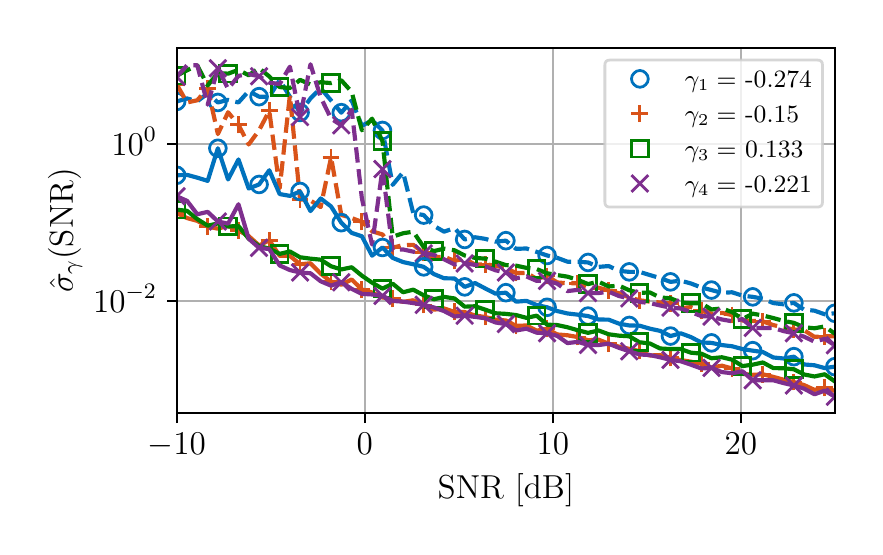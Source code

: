 \begingroup%
\makeatletter%
\begin{pgfpicture}%
\pgfpathrectangle{\pgfpointorigin}{\pgfqpoint{4.136in}{2.495in}}%
\pgfusepath{use as bounding box, clip}%
\begin{pgfscope}%
\pgfsetbuttcap%
\pgfsetmiterjoin%
\definecolor{currentfill}{rgb}{1.0,1.0,1.0}%
\pgfsetfillcolor{currentfill}%
\pgfsetlinewidth{0.0pt}%
\definecolor{currentstroke}{rgb}{1.0,1.0,1.0}%
\pgfsetstrokecolor{currentstroke}%
\pgfsetdash{}{0pt}%
\pgfpathmoveto{\pgfqpoint{0.0in}{0.0in}}%
\pgfpathlineto{\pgfqpoint{4.136in}{0.0in}}%
\pgfpathlineto{\pgfqpoint{4.136in}{2.495in}}%
\pgfpathlineto{\pgfqpoint{0.0in}{2.495in}}%
\pgfpathclose%
\pgfusepath{fill}%
\end{pgfscope}%
\begin{pgfscope}%
\pgfsetbuttcap%
\pgfsetmiterjoin%
\definecolor{currentfill}{rgb}{1.0,1.0,1.0}%
\pgfsetfillcolor{currentfill}%
\pgfsetlinewidth{0.0pt}%
\definecolor{currentstroke}{rgb}{0.0,0.0,0.0}%
\pgfsetstrokecolor{currentstroke}%
\pgfsetstrokeopacity{0.0}%
\pgfsetdash{}{0pt}%
\pgfpathmoveto{\pgfqpoint{0.745in}{0.567in}}%
\pgfpathlineto{\pgfqpoint{4.036in}{0.567in}}%
\pgfpathlineto{\pgfqpoint{4.036in}{2.395in}}%
\pgfpathlineto{\pgfqpoint{0.745in}{2.395in}}%
\pgfpathclose%
\pgfusepath{fill}%
\end{pgfscope}%
\begin{pgfscope}%
\pgfpathrectangle{\pgfqpoint{0.745in}{0.567in}}{\pgfqpoint{3.291in}{1.829in}}%
\pgfusepath{clip}%
\pgfsetrectcap%
\pgfsetroundjoin%
\pgfsetlinewidth{0.803pt}%
\definecolor{currentstroke}{rgb}{0.69,0.69,0.69}%
\pgfsetstrokecolor{currentstroke}%
\pgfsetdash{}{0pt}%
\pgfpathmoveto{\pgfqpoint{0.745in}{0.567in}}%
\pgfpathlineto{\pgfqpoint{0.745in}{2.395in}}%
\pgfusepath{stroke}%
\end{pgfscope}%
\begin{pgfscope}%
\pgfsetbuttcap%
\pgfsetroundjoin%
\definecolor{currentfill}{rgb}{0.0,0.0,0.0}%
\pgfsetfillcolor{currentfill}%
\pgfsetlinewidth{0.803pt}%
\definecolor{currentstroke}{rgb}{0.0,0.0,0.0}%
\pgfsetstrokecolor{currentstroke}%
\pgfsetdash{}{0pt}%
\pgfsys@defobject{currentmarker}{\pgfqpoint{0.0in}{-0.049in}}{\pgfqpoint{0.0in}{0.0in}}{%
\pgfpathmoveto{\pgfqpoint{0.0in}{0.0in}}%
\pgfpathlineto{\pgfqpoint{0.0in}{-0.049in}}%
\pgfusepath{stroke,fill}%
}%
\begin{pgfscope}%
\pgfsys@transformshift{0.745in}{0.567in}%
\pgfsys@useobject{currentmarker}{}%
\end{pgfscope}%
\end{pgfscope}%
\begin{pgfscope}%
\definecolor{textcolor}{rgb}{0.0,0.0,0.0}%
\pgfsetstrokecolor{textcolor}%
\pgfsetfillcolor{textcolor}%
\pgftext[x=0.745in,y=0.469in,,top]{\color{textcolor}\rmfamily\fontsize{12.0}{14.4}\selectfont \(\displaystyle {-10}\)}%
\end{pgfscope}%
\begin{pgfscope}%
\pgfpathrectangle{\pgfqpoint{0.745in}{0.567in}}{\pgfqpoint{3.291in}{1.829in}}%
\pgfusepath{clip}%
\pgfsetrectcap%
\pgfsetroundjoin%
\pgfsetlinewidth{0.803pt}%
\definecolor{currentstroke}{rgb}{0.69,0.69,0.69}%
\pgfsetstrokecolor{currentstroke}%
\pgfsetdash{}{0pt}%
\pgfpathmoveto{\pgfqpoint{1.686in}{0.567in}}%
\pgfpathlineto{\pgfqpoint{1.686in}{2.395in}}%
\pgfusepath{stroke}%
\end{pgfscope}%
\begin{pgfscope}%
\pgfsetbuttcap%
\pgfsetroundjoin%
\definecolor{currentfill}{rgb}{0.0,0.0,0.0}%
\pgfsetfillcolor{currentfill}%
\pgfsetlinewidth{0.803pt}%
\definecolor{currentstroke}{rgb}{0.0,0.0,0.0}%
\pgfsetstrokecolor{currentstroke}%
\pgfsetdash{}{0pt}%
\pgfsys@defobject{currentmarker}{\pgfqpoint{0.0in}{-0.049in}}{\pgfqpoint{0.0in}{0.0in}}{%
\pgfpathmoveto{\pgfqpoint{0.0in}{0.0in}}%
\pgfpathlineto{\pgfqpoint{0.0in}{-0.049in}}%
\pgfusepath{stroke,fill}%
}%
\begin{pgfscope}%
\pgfsys@transformshift{1.686in}{0.567in}%
\pgfsys@useobject{currentmarker}{}%
\end{pgfscope}%
\end{pgfscope}%
\begin{pgfscope}%
\definecolor{textcolor}{rgb}{0.0,0.0,0.0}%
\pgfsetstrokecolor{textcolor}%
\pgfsetfillcolor{textcolor}%
\pgftext[x=1.686in,y=0.469in,,top]{\color{textcolor}\rmfamily\fontsize{12.0}{14.4}\selectfont \(\displaystyle {0}\)}%
\end{pgfscope}%
\begin{pgfscope}%
\pgfpathrectangle{\pgfqpoint{0.745in}{0.567in}}{\pgfqpoint{3.291in}{1.829in}}%
\pgfusepath{clip}%
\pgfsetrectcap%
\pgfsetroundjoin%
\pgfsetlinewidth{0.803pt}%
\definecolor{currentstroke}{rgb}{0.69,0.69,0.69}%
\pgfsetstrokecolor{currentstroke}%
\pgfsetdash{}{0pt}%
\pgfpathmoveto{\pgfqpoint{2.626in}{0.567in}}%
\pgfpathlineto{\pgfqpoint{2.626in}{2.395in}}%
\pgfusepath{stroke}%
\end{pgfscope}%
\begin{pgfscope}%
\pgfsetbuttcap%
\pgfsetroundjoin%
\definecolor{currentfill}{rgb}{0.0,0.0,0.0}%
\pgfsetfillcolor{currentfill}%
\pgfsetlinewidth{0.803pt}%
\definecolor{currentstroke}{rgb}{0.0,0.0,0.0}%
\pgfsetstrokecolor{currentstroke}%
\pgfsetdash{}{0pt}%
\pgfsys@defobject{currentmarker}{\pgfqpoint{0.0in}{-0.049in}}{\pgfqpoint{0.0in}{0.0in}}{%
\pgfpathmoveto{\pgfqpoint{0.0in}{0.0in}}%
\pgfpathlineto{\pgfqpoint{0.0in}{-0.049in}}%
\pgfusepath{stroke,fill}%
}%
\begin{pgfscope}%
\pgfsys@transformshift{2.626in}{0.567in}%
\pgfsys@useobject{currentmarker}{}%
\end{pgfscope}%
\end{pgfscope}%
\begin{pgfscope}%
\definecolor{textcolor}{rgb}{0.0,0.0,0.0}%
\pgfsetstrokecolor{textcolor}%
\pgfsetfillcolor{textcolor}%
\pgftext[x=2.626in,y=0.469in,,top]{\color{textcolor}\rmfamily\fontsize{12.0}{14.4}\selectfont \(\displaystyle {10}\)}%
\end{pgfscope}%
\begin{pgfscope}%
\pgfpathrectangle{\pgfqpoint{0.745in}{0.567in}}{\pgfqpoint{3.291in}{1.829in}}%
\pgfusepath{clip}%
\pgfsetrectcap%
\pgfsetroundjoin%
\pgfsetlinewidth{0.803pt}%
\definecolor{currentstroke}{rgb}{0.69,0.69,0.69}%
\pgfsetstrokecolor{currentstroke}%
\pgfsetdash{}{0pt}%
\pgfpathmoveto{\pgfqpoint{3.566in}{0.567in}}%
\pgfpathlineto{\pgfqpoint{3.566in}{2.395in}}%
\pgfusepath{stroke}%
\end{pgfscope}%
\begin{pgfscope}%
\pgfsetbuttcap%
\pgfsetroundjoin%
\definecolor{currentfill}{rgb}{0.0,0.0,0.0}%
\pgfsetfillcolor{currentfill}%
\pgfsetlinewidth{0.803pt}%
\definecolor{currentstroke}{rgb}{0.0,0.0,0.0}%
\pgfsetstrokecolor{currentstroke}%
\pgfsetdash{}{0pt}%
\pgfsys@defobject{currentmarker}{\pgfqpoint{0.0in}{-0.049in}}{\pgfqpoint{0.0in}{0.0in}}{%
\pgfpathmoveto{\pgfqpoint{0.0in}{0.0in}}%
\pgfpathlineto{\pgfqpoint{0.0in}{-0.049in}}%
\pgfusepath{stroke,fill}%
}%
\begin{pgfscope}%
\pgfsys@transformshift{3.566in}{0.567in}%
\pgfsys@useobject{currentmarker}{}%
\end{pgfscope}%
\end{pgfscope}%
\begin{pgfscope}%
\definecolor{textcolor}{rgb}{0.0,0.0,0.0}%
\pgfsetstrokecolor{textcolor}%
\pgfsetfillcolor{textcolor}%
\pgftext[x=3.566in,y=0.469in,,top]{\color{textcolor}\rmfamily\fontsize{12.0}{14.4}\selectfont \(\displaystyle {20}\)}%
\end{pgfscope}%
\begin{pgfscope}%
\definecolor{textcolor}{rgb}{0.0,0.0,0.0}%
\pgfsetstrokecolor{textcolor}%
\pgfsetfillcolor{textcolor}%
\pgftext[x=2.391in,y=0.267in,,top]{\color{textcolor}\rmfamily\fontsize{12.0}{14.4}\selectfont SNR [dB]}%
\end{pgfscope}%
\begin{pgfscope}%
\pgfpathrectangle{\pgfqpoint{0.745in}{0.567in}}{\pgfqpoint{3.291in}{1.829in}}%
\pgfusepath{clip}%
\pgfsetrectcap%
\pgfsetroundjoin%
\pgfsetlinewidth{0.803pt}%
\definecolor{currentstroke}{rgb}{0.69,0.69,0.69}%
\pgfsetstrokecolor{currentstroke}%
\pgfsetdash{}{0pt}%
\pgfpathmoveto{\pgfqpoint{0.745in}{1.128in}}%
\pgfpathlineto{\pgfqpoint{4.036in}{1.128in}}%
\pgfusepath{stroke}%
\end{pgfscope}%
\begin{pgfscope}%
\pgfsetbuttcap%
\pgfsetroundjoin%
\definecolor{currentfill}{rgb}{0.0,0.0,0.0}%
\pgfsetfillcolor{currentfill}%
\pgfsetlinewidth{0.803pt}%
\definecolor{currentstroke}{rgb}{0.0,0.0,0.0}%
\pgfsetstrokecolor{currentstroke}%
\pgfsetdash{}{0pt}%
\pgfsys@defobject{currentmarker}{\pgfqpoint{-0.049in}{0.0in}}{\pgfqpoint{-0.0in}{0.0in}}{%
\pgfpathmoveto{\pgfqpoint{-0.0in}{0.0in}}%
\pgfpathlineto{\pgfqpoint{-0.049in}{0.0in}}%
\pgfusepath{stroke,fill}%
}%
\begin{pgfscope}%
\pgfsys@transformshift{0.745in}{1.128in}%
\pgfsys@useobject{currentmarker}{}%
\end{pgfscope}%
\end{pgfscope}%
\begin{pgfscope}%
\definecolor{textcolor}{rgb}{0.0,0.0,0.0}%
\pgfsetstrokecolor{textcolor}%
\pgfsetfillcolor{textcolor}%
\pgftext[x=0.327in, y=1.07in, left, base]{\color{textcolor}\rmfamily\fontsize{12.0}{14.4}\selectfont \(\displaystyle {10^{-2}}\)}%
\end{pgfscope}%
\begin{pgfscope}%
\pgfpathrectangle{\pgfqpoint{0.745in}{0.567in}}{\pgfqpoint{3.291in}{1.829in}}%
\pgfusepath{clip}%
\pgfsetrectcap%
\pgfsetroundjoin%
\pgfsetlinewidth{0.803pt}%
\definecolor{currentstroke}{rgb}{0.69,0.69,0.69}%
\pgfsetstrokecolor{currentstroke}%
\pgfsetdash{}{0pt}%
\pgfpathmoveto{\pgfqpoint{0.745in}{1.912in}}%
\pgfpathlineto{\pgfqpoint{4.036in}{1.912in}}%
\pgfusepath{stroke}%
\end{pgfscope}%
\begin{pgfscope}%
\pgfsetbuttcap%
\pgfsetroundjoin%
\definecolor{currentfill}{rgb}{0.0,0.0,0.0}%
\pgfsetfillcolor{currentfill}%
\pgfsetlinewidth{0.803pt}%
\definecolor{currentstroke}{rgb}{0.0,0.0,0.0}%
\pgfsetstrokecolor{currentstroke}%
\pgfsetdash{}{0pt}%
\pgfsys@defobject{currentmarker}{\pgfqpoint{-0.049in}{0.0in}}{\pgfqpoint{-0.0in}{0.0in}}{%
\pgfpathmoveto{\pgfqpoint{-0.0in}{0.0in}}%
\pgfpathlineto{\pgfqpoint{-0.049in}{0.0in}}%
\pgfusepath{stroke,fill}%
}%
\begin{pgfscope}%
\pgfsys@transformshift{0.745in}{1.912in}%
\pgfsys@useobject{currentmarker}{}%
\end{pgfscope}%
\end{pgfscope}%
\begin{pgfscope}%
\definecolor{textcolor}{rgb}{0.0,0.0,0.0}%
\pgfsetstrokecolor{textcolor}%
\pgfsetfillcolor{textcolor}%
\pgftext[x=0.419in, y=1.855in, left, base]{\color{textcolor}\rmfamily\fontsize{12.0}{14.4}\selectfont \(\displaystyle {10^{0}}\)}%
\end{pgfscope}%
\begin{pgfscope}%
\definecolor{textcolor}{rgb}{0.0,0.0,0.0}%
\pgfsetstrokecolor{textcolor}%
\pgfsetfillcolor{textcolor}%
\pgftext[x=0.272in,y=1.481in,,bottom,rotate=90.0]{\color{textcolor}\rmfamily\fontsize{12.0}{14.4}\selectfont \(\displaystyle \hat{\sigma}_{\gamma}(\mathrm{SNR})\)}%
\end{pgfscope}%
\begin{pgfscope}%
\pgfpathrectangle{\pgfqpoint{0.745in}{0.567in}}{\pgfqpoint{3.291in}{1.829in}}%
\pgfusepath{clip}%
\pgfsetbuttcap%
\pgfsetroundjoin%
\pgfsetlinewidth{1.506pt}%
\definecolor{currentstroke}{rgb}{0.0,0.447,0.741}%
\pgfsetstrokecolor{currentstroke}%
\pgfsetdash{{5.55pt}{2.4pt}}{0.0pt}%
\pgfpathmoveto{\pgfqpoint{0.745in}{2.126in}}%
\pgfpathlineto{\pgfqpoint{0.797in}{2.141in}}%
\pgfpathlineto{\pgfqpoint{0.848in}{2.127in}}%
\pgfpathlineto{\pgfqpoint{0.9in}{2.166in}}%
\pgfpathlineto{\pgfqpoint{0.951in}{2.121in}}%
\pgfpathlineto{\pgfqpoint{1.002in}{2.134in}}%
\pgfpathlineto{\pgfqpoint{1.054in}{2.121in}}%
\pgfpathlineto{\pgfqpoint{1.105in}{2.178in}}%
\pgfpathlineto{\pgfqpoint{1.157in}{2.15in}}%
\pgfpathlineto{\pgfqpoint{1.208in}{2.15in}}%
\pgfpathlineto{\pgfqpoint{1.26in}{2.233in}}%
\pgfpathlineto{\pgfqpoint{1.311in}{2.15in}}%
\pgfpathlineto{\pgfqpoint{1.362in}{2.071in}}%
\pgfpathlineto{\pgfqpoint{1.414in}{2.141in}}%
\pgfpathlineto{\pgfqpoint{1.465in}{2.192in}}%
\pgfpathlineto{\pgfqpoint{1.517in}{2.131in}}%
\pgfpathlineto{\pgfqpoint{1.568in}{2.07in}}%
\pgfpathlineto{\pgfqpoint{1.62in}{2.131in}}%
\pgfpathlineto{\pgfqpoint{1.671in}{2.004in}}%
\pgfpathlineto{\pgfqpoint{1.722in}{2.032in}}%
\pgfpathlineto{\pgfqpoint{1.774in}{1.981in}}%
\pgfpathlineto{\pgfqpoint{1.825in}{1.709in}}%
\pgfpathlineto{\pgfqpoint{1.877in}{1.772in}}%
\pgfpathlineto{\pgfqpoint{1.928in}{1.567in}}%
\pgfpathlineto{\pgfqpoint{1.98in}{1.558in}}%
\pgfpathlineto{\pgfqpoint{2.031in}{1.504in}}%
\pgfpathlineto{\pgfqpoint{2.082in}{1.475in}}%
\pgfpathlineto{\pgfqpoint{2.134in}{1.493in}}%
\pgfpathlineto{\pgfqpoint{2.185in}{1.436in}}%
\pgfpathlineto{\pgfqpoint{2.237in}{1.447in}}%
\pgfpathlineto{\pgfqpoint{2.288in}{1.439in}}%
\pgfpathlineto{\pgfqpoint{2.339in}{1.425in}}%
\pgfpathlineto{\pgfqpoint{2.391in}{1.43in}}%
\pgfpathlineto{\pgfqpoint{2.442in}{1.389in}}%
\pgfpathlineto{\pgfqpoint{2.494in}{1.391in}}%
\pgfpathlineto{\pgfqpoint{2.545in}{1.374in}}%
\pgfpathlineto{\pgfqpoint{2.597in}{1.356in}}%
\pgfpathlineto{\pgfqpoint{2.648in}{1.344in}}%
\pgfpathlineto{\pgfqpoint{2.699in}{1.325in}}%
\pgfpathlineto{\pgfqpoint{2.751in}{1.325in}}%
\pgfpathlineto{\pgfqpoint{2.802in}{1.321in}}%
\pgfpathlineto{\pgfqpoint{2.854in}{1.299in}}%
\pgfpathlineto{\pgfqpoint{2.905in}{1.303in}}%
\pgfpathlineto{\pgfqpoint{2.957in}{1.279in}}%
\pgfpathlineto{\pgfqpoint{3.008in}{1.274in}}%
\pgfpathlineto{\pgfqpoint{3.059in}{1.274in}}%
\pgfpathlineto{\pgfqpoint{3.111in}{1.258in}}%
\pgfpathlineto{\pgfqpoint{3.162in}{1.243in}}%
\pgfpathlineto{\pgfqpoint{3.214in}{1.224in}}%
\pgfpathlineto{\pgfqpoint{3.265in}{1.23in}}%
\pgfpathlineto{\pgfqpoint{3.316in}{1.216in}}%
\pgfpathlineto{\pgfqpoint{3.368in}{1.196in}}%
\pgfpathlineto{\pgfqpoint{3.419in}{1.183in}}%
\pgfpathlineto{\pgfqpoint{3.471in}{1.169in}}%
\pgfpathlineto{\pgfqpoint{3.522in}{1.172in}}%
\pgfpathlineto{\pgfqpoint{3.574in}{1.155in}}%
\pgfpathlineto{\pgfqpoint{3.625in}{1.149in}}%
\pgfpathlineto{\pgfqpoint{3.676in}{1.14in}}%
\pgfpathlineto{\pgfqpoint{3.728in}{1.118in}}%
\pgfpathlineto{\pgfqpoint{3.779in}{1.112in}}%
\pgfpathlineto{\pgfqpoint{3.831in}{1.119in}}%
\pgfpathlineto{\pgfqpoint{3.882in}{1.085in}}%
\pgfpathlineto{\pgfqpoint{3.934in}{1.08in}}%
\pgfpathlineto{\pgfqpoint{3.985in}{1.062in}}%
\pgfpathlineto{\pgfqpoint{4.036in}{1.067in}}%
\pgfusepath{stroke}%
\end{pgfscope}%
\begin{pgfscope}%
\pgfpathrectangle{\pgfqpoint{0.745in}{0.567in}}{\pgfqpoint{3.291in}{1.829in}}%
\pgfusepath{clip}%
\pgfsetbuttcap%
\pgfsetroundjoin%
\definecolor{currentfill}{rgb}{0.0,0.0,0.0}%
\pgfsetfillcolor{currentfill}%
\pgfsetfillopacity{0.0}%
\pgfsetlinewidth{1.004pt}%
\definecolor{currentstroke}{rgb}{0.0,0.447,0.741}%
\pgfsetstrokecolor{currentstroke}%
\pgfsetdash{}{0pt}%
\pgfsys@defobject{currentmarker}{\pgfqpoint{-0.042in}{-0.042in}}{\pgfqpoint{0.042in}{0.042in}}{%
\pgfpathmoveto{\pgfqpoint{0.0in}{-0.042in}}%
\pgfpathcurveto{\pgfqpoint{0.011in}{-0.042in}}{\pgfqpoint{0.022in}{-0.037in}}{\pgfqpoint{0.029in}{-0.029in}}%
\pgfpathcurveto{\pgfqpoint{0.037in}{-0.022in}}{\pgfqpoint{0.042in}{-0.011in}}{\pgfqpoint{0.042in}{0.0in}}%
\pgfpathcurveto{\pgfqpoint{0.042in}{0.011in}}{\pgfqpoint{0.037in}{0.022in}}{\pgfqpoint{0.029in}{0.029in}}%
\pgfpathcurveto{\pgfqpoint{0.022in}{0.037in}}{\pgfqpoint{0.011in}{0.042in}}{\pgfqpoint{0.0in}{0.042in}}%
\pgfpathcurveto{\pgfqpoint{-0.011in}{0.042in}}{\pgfqpoint{-0.022in}{0.037in}}{\pgfqpoint{-0.029in}{0.029in}}%
\pgfpathcurveto{\pgfqpoint{-0.037in}{0.022in}}{\pgfqpoint{-0.042in}{0.011in}}{\pgfqpoint{-0.042in}{0.0in}}%
\pgfpathcurveto{\pgfqpoint{-0.042in}{-0.011in}}{\pgfqpoint{-0.037in}{-0.022in}}{\pgfqpoint{-0.029in}{-0.029in}}%
\pgfpathcurveto{\pgfqpoint{-0.022in}{-0.037in}}{\pgfqpoint{-0.011in}{-0.042in}}{\pgfqpoint{0.0in}{-0.042in}}%
\pgfpathclose%
\pgfusepath{stroke,fill}%
}%
\begin{pgfscope}%
\pgfsys@transformshift{0.745in}{2.126in}%
\pgfsys@useobject{currentmarker}{}%
\end{pgfscope}%
\begin{pgfscope}%
\pgfsys@transformshift{0.951in}{2.121in}%
\pgfsys@useobject{currentmarker}{}%
\end{pgfscope}%
\begin{pgfscope}%
\pgfsys@transformshift{1.157in}{2.15in}%
\pgfsys@useobject{currentmarker}{}%
\end{pgfscope}%
\begin{pgfscope}%
\pgfsys@transformshift{1.362in}{2.071in}%
\pgfsys@useobject{currentmarker}{}%
\end{pgfscope}%
\begin{pgfscope}%
\pgfsys@transformshift{1.568in}{2.07in}%
\pgfsys@useobject{currentmarker}{}%
\end{pgfscope}%
\begin{pgfscope}%
\pgfsys@transformshift{1.774in}{1.981in}%
\pgfsys@useobject{currentmarker}{}%
\end{pgfscope}%
\begin{pgfscope}%
\pgfsys@transformshift{1.98in}{1.558in}%
\pgfsys@useobject{currentmarker}{}%
\end{pgfscope}%
\begin{pgfscope}%
\pgfsys@transformshift{2.185in}{1.436in}%
\pgfsys@useobject{currentmarker}{}%
\end{pgfscope}%
\begin{pgfscope}%
\pgfsys@transformshift{2.391in}{1.43in}%
\pgfsys@useobject{currentmarker}{}%
\end{pgfscope}%
\begin{pgfscope}%
\pgfsys@transformshift{2.597in}{1.356in}%
\pgfsys@useobject{currentmarker}{}%
\end{pgfscope}%
\begin{pgfscope}%
\pgfsys@transformshift{2.802in}{1.321in}%
\pgfsys@useobject{currentmarker}{}%
\end{pgfscope}%
\begin{pgfscope}%
\pgfsys@transformshift{3.008in}{1.274in}%
\pgfsys@useobject{currentmarker}{}%
\end{pgfscope}%
\begin{pgfscope}%
\pgfsys@transformshift{3.214in}{1.224in}%
\pgfsys@useobject{currentmarker}{}%
\end{pgfscope}%
\begin{pgfscope}%
\pgfsys@transformshift{3.419in}{1.183in}%
\pgfsys@useobject{currentmarker}{}%
\end{pgfscope}%
\begin{pgfscope}%
\pgfsys@transformshift{3.625in}{1.149in}%
\pgfsys@useobject{currentmarker}{}%
\end{pgfscope}%
\begin{pgfscope}%
\pgfsys@transformshift{3.831in}{1.119in}%
\pgfsys@useobject{currentmarker}{}%
\end{pgfscope}%
\begin{pgfscope}%
\pgfsys@transformshift{4.036in}{1.067in}%
\pgfsys@useobject{currentmarker}{}%
\end{pgfscope}%
\end{pgfscope}%
\begin{pgfscope}%
\pgfpathrectangle{\pgfqpoint{0.745in}{0.567in}}{\pgfqpoint{3.291in}{1.829in}}%
\pgfusepath{clip}%
\pgfsetbuttcap%
\pgfsetroundjoin%
\pgfsetlinewidth{1.506pt}%
\definecolor{currentstroke}{rgb}{0.85,0.324,0.098}%
\pgfsetstrokecolor{currentstroke}%
\pgfsetdash{{5.55pt}{2.4pt}}{0.0pt}%
\pgfpathmoveto{\pgfqpoint{0.745in}{2.211in}}%
\pgfpathlineto{\pgfqpoint{0.797in}{2.121in}}%
\pgfpathlineto{\pgfqpoint{0.848in}{2.132in}}%
\pgfpathlineto{\pgfqpoint{0.9in}{2.192in}}%
\pgfpathlineto{\pgfqpoint{0.951in}{1.963in}}%
\pgfpathlineto{\pgfqpoint{1.002in}{2.072in}}%
\pgfpathlineto{\pgfqpoint{1.054in}{2.009in}}%
\pgfpathlineto{\pgfqpoint{1.105in}{1.911in}}%
\pgfpathlineto{\pgfqpoint{1.157in}{1.982in}}%
\pgfpathlineto{\pgfqpoint{1.208in}{2.079in}}%
\pgfpathlineto{\pgfqpoint{1.26in}{1.692in}}%
\pgfpathlineto{\pgfqpoint{1.311in}{2.157in}}%
\pgfpathlineto{\pgfqpoint{1.362in}{1.637in}}%
\pgfpathlineto{\pgfqpoint{1.414in}{1.631in}}%
\pgfpathlineto{\pgfqpoint{1.465in}{1.598in}}%
\pgfpathlineto{\pgfqpoint{1.517in}{1.847in}}%
\pgfpathlineto{\pgfqpoint{1.568in}{1.559in}}%
\pgfpathlineto{\pgfqpoint{1.62in}{1.543in}}%
\pgfpathlineto{\pgfqpoint{1.671in}{1.524in}}%
\pgfpathlineto{\pgfqpoint{1.722in}{1.477in}}%
\pgfpathlineto{\pgfqpoint{1.774in}{1.461in}}%
\pgfpathlineto{\pgfqpoint{1.825in}{1.395in}}%
\pgfpathlineto{\pgfqpoint{1.877in}{1.408in}}%
\pgfpathlineto{\pgfqpoint{1.928in}{1.409in}}%
\pgfpathlineto{\pgfqpoint{1.98in}{1.369in}}%
\pgfpathlineto{\pgfqpoint{2.031in}{1.347in}}%
\pgfpathlineto{\pgfqpoint{2.082in}{1.35in}}%
\pgfpathlineto{\pgfqpoint{2.134in}{1.329in}}%
\pgfpathlineto{\pgfqpoint{2.185in}{1.34in}}%
\pgfpathlineto{\pgfqpoint{2.237in}{1.31in}}%
\pgfpathlineto{\pgfqpoint{2.288in}{1.312in}}%
\pgfpathlineto{\pgfqpoint{2.339in}{1.305in}}%
\pgfpathlineto{\pgfqpoint{2.391in}{1.293in}}%
\pgfpathlineto{\pgfqpoint{2.442in}{1.268in}}%
\pgfpathlineto{\pgfqpoint{2.494in}{1.269in}}%
\pgfpathlineto{\pgfqpoint{2.545in}{1.239in}}%
\pgfpathlineto{\pgfqpoint{2.597in}{1.253in}}%
\pgfpathlineto{\pgfqpoint{2.648in}{1.221in}}%
\pgfpathlineto{\pgfqpoint{2.699in}{1.217in}}%
\pgfpathlineto{\pgfqpoint{2.751in}{1.217in}}%
\pgfpathlineto{\pgfqpoint{2.802in}{1.195in}}%
\pgfpathlineto{\pgfqpoint{2.854in}{1.195in}}%
\pgfpathlineto{\pgfqpoint{2.905in}{1.181in}}%
\pgfpathlineto{\pgfqpoint{2.957in}{1.167in}}%
\pgfpathlineto{\pgfqpoint{3.008in}{1.146in}}%
\pgfpathlineto{\pgfqpoint{3.059in}{1.132in}}%
\pgfpathlineto{\pgfqpoint{3.111in}{1.125in}}%
\pgfpathlineto{\pgfqpoint{3.162in}{1.121in}}%
\pgfpathlineto{\pgfqpoint{3.214in}{1.116in}}%
\pgfpathlineto{\pgfqpoint{3.265in}{1.092in}}%
\pgfpathlineto{\pgfqpoint{3.316in}{1.098in}}%
\pgfpathlineto{\pgfqpoint{3.368in}{1.079in}}%
\pgfpathlineto{\pgfqpoint{3.419in}{1.065in}}%
\pgfpathlineto{\pgfqpoint{3.471in}{1.069in}}%
\pgfpathlineto{\pgfqpoint{3.522in}{1.058in}}%
\pgfpathlineto{\pgfqpoint{3.574in}{1.031in}}%
\pgfpathlineto{\pgfqpoint{3.625in}{1.029in}}%
\pgfpathlineto{\pgfqpoint{3.676in}{1.026in}}%
\pgfpathlineto{\pgfqpoint{3.728in}{1.008in}}%
\pgfpathlineto{\pgfqpoint{3.779in}{0.996in}}%
\pgfpathlineto{\pgfqpoint{3.831in}{0.986in}}%
\pgfpathlineto{\pgfqpoint{3.882in}{0.982in}}%
\pgfpathlineto{\pgfqpoint{3.934in}{0.949in}}%
\pgfpathlineto{\pgfqpoint{3.985in}{0.952in}}%
\pgfpathlineto{\pgfqpoint{4.036in}{0.952in}}%
\pgfusepath{stroke}%
\end{pgfscope}%
\begin{pgfscope}%
\pgfpathrectangle{\pgfqpoint{0.745in}{0.567in}}{\pgfqpoint{3.291in}{1.829in}}%
\pgfusepath{clip}%
\pgfsetbuttcap%
\pgfsetroundjoin%
\definecolor{currentfill}{rgb}{0.85,0.324,0.098}%
\pgfsetfillcolor{currentfill}%
\pgfsetlinewidth{1.004pt}%
\definecolor{currentstroke}{rgb}{0.85,0.324,0.098}%
\pgfsetstrokecolor{currentstroke}%
\pgfsetdash{}{0pt}%
\pgfsys@defobject{currentmarker}{\pgfqpoint{-0.042in}{-0.042in}}{\pgfqpoint{0.042in}{0.042in}}{%
\pgfpathmoveto{\pgfqpoint{-0.042in}{0.0in}}%
\pgfpathlineto{\pgfqpoint{0.042in}{0.0in}}%
\pgfpathmoveto{\pgfqpoint{0.0in}{-0.042in}}%
\pgfpathlineto{\pgfqpoint{0.0in}{0.042in}}%
\pgfusepath{stroke,fill}%
}%
\begin{pgfscope}%
\pgfsys@transformshift{0.745in}{2.211in}%
\pgfsys@useobject{currentmarker}{}%
\end{pgfscope}%
\begin{pgfscope}%
\pgfsys@transformshift{0.9in}{2.192in}%
\pgfsys@useobject{currentmarker}{}%
\end{pgfscope}%
\begin{pgfscope}%
\pgfsys@transformshift{1.054in}{2.009in}%
\pgfsys@useobject{currentmarker}{}%
\end{pgfscope}%
\begin{pgfscope}%
\pgfsys@transformshift{1.208in}{2.079in}%
\pgfsys@useobject{currentmarker}{}%
\end{pgfscope}%
\begin{pgfscope}%
\pgfsys@transformshift{1.362in}{1.637in}%
\pgfsys@useobject{currentmarker}{}%
\end{pgfscope}%
\begin{pgfscope}%
\pgfsys@transformshift{1.517in}{1.847in}%
\pgfsys@useobject{currentmarker}{}%
\end{pgfscope}%
\begin{pgfscope}%
\pgfsys@transformshift{1.671in}{1.524in}%
\pgfsys@useobject{currentmarker}{}%
\end{pgfscope}%
\begin{pgfscope}%
\pgfsys@transformshift{1.825in}{1.395in}%
\pgfsys@useobject{currentmarker}{}%
\end{pgfscope}%
\begin{pgfscope}%
\pgfsys@transformshift{1.98in}{1.369in}%
\pgfsys@useobject{currentmarker}{}%
\end{pgfscope}%
\begin{pgfscope}%
\pgfsys@transformshift{2.134in}{1.329in}%
\pgfsys@useobject{currentmarker}{}%
\end{pgfscope}%
\begin{pgfscope}%
\pgfsys@transformshift{2.288in}{1.312in}%
\pgfsys@useobject{currentmarker}{}%
\end{pgfscope}%
\begin{pgfscope}%
\pgfsys@transformshift{2.442in}{1.268in}%
\pgfsys@useobject{currentmarker}{}%
\end{pgfscope}%
\begin{pgfscope}%
\pgfsys@transformshift{2.597in}{1.253in}%
\pgfsys@useobject{currentmarker}{}%
\end{pgfscope}%
\begin{pgfscope}%
\pgfsys@transformshift{2.751in}{1.217in}%
\pgfsys@useobject{currentmarker}{}%
\end{pgfscope}%
\begin{pgfscope}%
\pgfsys@transformshift{2.905in}{1.181in}%
\pgfsys@useobject{currentmarker}{}%
\end{pgfscope}%
\begin{pgfscope}%
\pgfsys@transformshift{3.059in}{1.132in}%
\pgfsys@useobject{currentmarker}{}%
\end{pgfscope}%
\begin{pgfscope}%
\pgfsys@transformshift{3.214in}{1.116in}%
\pgfsys@useobject{currentmarker}{}%
\end{pgfscope}%
\begin{pgfscope}%
\pgfsys@transformshift{3.368in}{1.079in}%
\pgfsys@useobject{currentmarker}{}%
\end{pgfscope}%
\begin{pgfscope}%
\pgfsys@transformshift{3.522in}{1.058in}%
\pgfsys@useobject{currentmarker}{}%
\end{pgfscope}%
\begin{pgfscope}%
\pgfsys@transformshift{3.676in}{1.026in}%
\pgfsys@useobject{currentmarker}{}%
\end{pgfscope}%
\begin{pgfscope}%
\pgfsys@transformshift{3.831in}{0.986in}%
\pgfsys@useobject{currentmarker}{}%
\end{pgfscope}%
\begin{pgfscope}%
\pgfsys@transformshift{3.985in}{0.952in}%
\pgfsys@useobject{currentmarker}{}%
\end{pgfscope}%
\end{pgfscope}%
\begin{pgfscope}%
\pgfpathrectangle{\pgfqpoint{0.745in}{0.567in}}{\pgfqpoint{3.291in}{1.829in}}%
\pgfusepath{clip}%
\pgfsetbuttcap%
\pgfsetroundjoin%
\pgfsetlinewidth{1.506pt}%
\definecolor{currentstroke}{rgb}{0.0,0.5,0.0}%
\pgfsetstrokecolor{currentstroke}%
\pgfsetdash{{5.55pt}{2.4pt}}{0.0pt}%
\pgfpathmoveto{\pgfqpoint{0.745in}{2.255in}}%
\pgfpathlineto{\pgfqpoint{0.797in}{2.282in}}%
\pgfpathlineto{\pgfqpoint{0.848in}{2.306in}}%
\pgfpathlineto{\pgfqpoint{0.9in}{2.206in}}%
\pgfpathlineto{\pgfqpoint{0.951in}{2.268in}}%
\pgfpathlineto{\pgfqpoint{1.002in}{2.265in}}%
\pgfpathlineto{\pgfqpoint{1.054in}{2.284in}}%
\pgfpathlineto{\pgfqpoint{1.105in}{2.257in}}%
\pgfpathlineto{\pgfqpoint{1.157in}{2.293in}}%
\pgfpathlineto{\pgfqpoint{1.208in}{2.251in}}%
\pgfpathlineto{\pgfqpoint{1.26in}{2.198in}}%
\pgfpathlineto{\pgfqpoint{1.311in}{2.193in}}%
\pgfpathlineto{\pgfqpoint{1.362in}{2.234in}}%
\pgfpathlineto{\pgfqpoint{1.414in}{2.211in}}%
\pgfpathlineto{\pgfqpoint{1.465in}{2.222in}}%
\pgfpathlineto{\pgfqpoint{1.517in}{2.218in}}%
\pgfpathlineto{\pgfqpoint{1.568in}{2.232in}}%
\pgfpathlineto{\pgfqpoint{1.62in}{2.174in}}%
\pgfpathlineto{\pgfqpoint{1.671in}{1.982in}}%
\pgfpathlineto{\pgfqpoint{1.722in}{2.04in}}%
\pgfpathlineto{\pgfqpoint{1.774in}{1.927in}}%
\pgfpathlineto{\pgfqpoint{1.825in}{1.45in}}%
\pgfpathlineto{\pgfqpoint{1.877in}{1.467in}}%
\pgfpathlineto{\pgfqpoint{1.928in}{1.475in}}%
\pgfpathlineto{\pgfqpoint{1.98in}{1.398in}}%
\pgfpathlineto{\pgfqpoint{2.031in}{1.378in}}%
\pgfpathlineto{\pgfqpoint{2.082in}{1.39in}}%
\pgfpathlineto{\pgfqpoint{2.134in}{1.382in}}%
\pgfpathlineto{\pgfqpoint{2.185in}{1.356in}}%
\pgfpathlineto{\pgfqpoint{2.237in}{1.344in}}%
\pgfpathlineto{\pgfqpoint{2.288in}{1.34in}}%
\pgfpathlineto{\pgfqpoint{2.339in}{1.325in}}%
\pgfpathlineto{\pgfqpoint{2.391in}{1.308in}}%
\pgfpathlineto{\pgfqpoint{2.442in}{1.305in}}%
\pgfpathlineto{\pgfqpoint{2.494in}{1.294in}}%
\pgfpathlineto{\pgfqpoint{2.545in}{1.288in}}%
\pgfpathlineto{\pgfqpoint{2.597in}{1.267in}}%
\pgfpathlineto{\pgfqpoint{2.648in}{1.258in}}%
\pgfpathlineto{\pgfqpoint{2.699in}{1.25in}}%
\pgfpathlineto{\pgfqpoint{2.751in}{1.234in}}%
\pgfpathlineto{\pgfqpoint{2.802in}{1.213in}}%
\pgfpathlineto{\pgfqpoint{2.854in}{1.225in}}%
\pgfpathlineto{\pgfqpoint{2.905in}{1.201in}}%
\pgfpathlineto{\pgfqpoint{2.957in}{1.205in}}%
\pgfpathlineto{\pgfqpoint{3.008in}{1.182in}}%
\pgfpathlineto{\pgfqpoint{3.059in}{1.169in}}%
\pgfpathlineto{\pgfqpoint{3.111in}{1.171in}}%
\pgfpathlineto{\pgfqpoint{3.162in}{1.146in}}%
\pgfpathlineto{\pgfqpoint{3.214in}{1.142in}}%
\pgfpathlineto{\pgfqpoint{3.265in}{1.121in}}%
\pgfpathlineto{\pgfqpoint{3.316in}{1.117in}}%
\pgfpathlineto{\pgfqpoint{3.368in}{1.117in}}%
\pgfpathlineto{\pgfqpoint{3.419in}{1.086in}}%
\pgfpathlineto{\pgfqpoint{3.471in}{1.091in}}%
\pgfpathlineto{\pgfqpoint{3.522in}{1.073in}}%
\pgfpathlineto{\pgfqpoint{3.574in}{1.038in}}%
\pgfpathlineto{\pgfqpoint{3.625in}{1.065in}}%
\pgfpathlineto{\pgfqpoint{3.676in}{1.056in}}%
\pgfpathlineto{\pgfqpoint{3.728in}{1.043in}}%
\pgfpathlineto{\pgfqpoint{3.779in}{1.029in}}%
\pgfpathlineto{\pgfqpoint{3.831in}{1.019in}}%
\pgfpathlineto{\pgfqpoint{3.882in}{0.997in}}%
\pgfpathlineto{\pgfqpoint{3.934in}{0.992in}}%
\pgfpathlineto{\pgfqpoint{3.985in}{1.001in}}%
\pgfpathlineto{\pgfqpoint{4.036in}{0.965in}}%
\pgfusepath{stroke}%
\end{pgfscope}%
\begin{pgfscope}%
\pgfpathrectangle{\pgfqpoint{0.745in}{0.567in}}{\pgfqpoint{3.291in}{1.829in}}%
\pgfusepath{clip}%
\pgfsetbuttcap%
\pgfsetmiterjoin%
\definecolor{currentfill}{rgb}{0.0,0.0,0.0}%
\pgfsetfillcolor{currentfill}%
\pgfsetfillopacity{0.0}%
\pgfsetlinewidth{1.004pt}%
\definecolor{currentstroke}{rgb}{0.0,0.5,0.0}%
\pgfsetstrokecolor{currentstroke}%
\pgfsetdash{}{0pt}%
\pgfsys@defobject{currentmarker}{\pgfqpoint{-0.042in}{-0.042in}}{\pgfqpoint{0.042in}{0.042in}}{%
\pgfpathmoveto{\pgfqpoint{-0.042in}{-0.042in}}%
\pgfpathlineto{\pgfqpoint{0.042in}{-0.042in}}%
\pgfpathlineto{\pgfqpoint{0.042in}{0.042in}}%
\pgfpathlineto{\pgfqpoint{-0.042in}{0.042in}}%
\pgfpathclose%
\pgfusepath{stroke,fill}%
}%
\begin{pgfscope}%
\pgfsys@transformshift{0.745in}{2.255in}%
\pgfsys@useobject{currentmarker}{}%
\end{pgfscope}%
\begin{pgfscope}%
\pgfsys@transformshift{1.002in}{2.265in}%
\pgfsys@useobject{currentmarker}{}%
\end{pgfscope}%
\begin{pgfscope}%
\pgfsys@transformshift{1.26in}{2.198in}%
\pgfsys@useobject{currentmarker}{}%
\end{pgfscope}%
\begin{pgfscope}%
\pgfsys@transformshift{1.517in}{2.218in}%
\pgfsys@useobject{currentmarker}{}%
\end{pgfscope}%
\begin{pgfscope}%
\pgfsys@transformshift{1.774in}{1.927in}%
\pgfsys@useobject{currentmarker}{}%
\end{pgfscope}%
\begin{pgfscope}%
\pgfsys@transformshift{2.031in}{1.378in}%
\pgfsys@useobject{currentmarker}{}%
\end{pgfscope}%
\begin{pgfscope}%
\pgfsys@transformshift{2.288in}{1.34in}%
\pgfsys@useobject{currentmarker}{}%
\end{pgfscope}%
\begin{pgfscope}%
\pgfsys@transformshift{2.545in}{1.288in}%
\pgfsys@useobject{currentmarker}{}%
\end{pgfscope}%
\begin{pgfscope}%
\pgfsys@transformshift{2.802in}{1.213in}%
\pgfsys@useobject{currentmarker}{}%
\end{pgfscope}%
\begin{pgfscope}%
\pgfsys@transformshift{3.059in}{1.169in}%
\pgfsys@useobject{currentmarker}{}%
\end{pgfscope}%
\begin{pgfscope}%
\pgfsys@transformshift{3.316in}{1.117in}%
\pgfsys@useobject{currentmarker}{}%
\end{pgfscope}%
\begin{pgfscope}%
\pgfsys@transformshift{3.574in}{1.038in}%
\pgfsys@useobject{currentmarker}{}%
\end{pgfscope}%
\begin{pgfscope}%
\pgfsys@transformshift{3.831in}{1.019in}%
\pgfsys@useobject{currentmarker}{}%
\end{pgfscope}%
\end{pgfscope}%
\begin{pgfscope}%
\pgfpathrectangle{\pgfqpoint{0.745in}{0.567in}}{\pgfqpoint{3.291in}{1.829in}}%
\pgfusepath{clip}%
\pgfsetbuttcap%
\pgfsetroundjoin%
\pgfsetlinewidth{1.506pt}%
\definecolor{currentstroke}{rgb}{0.494,0.184,0.556}%
\pgfsetstrokecolor{currentstroke}%
\pgfsetdash{{5.55pt}{2.4pt}}{0.0pt}%
\pgfpathmoveto{\pgfqpoint{0.745in}{2.249in}}%
\pgfpathlineto{\pgfqpoint{0.797in}{2.307in}}%
\pgfpathlineto{\pgfqpoint{0.848in}{2.307in}}%
\pgfpathlineto{\pgfqpoint{0.9in}{2.11in}}%
\pgfpathlineto{\pgfqpoint{0.951in}{2.292in}}%
\pgfpathlineto{\pgfqpoint{1.002in}{2.189in}}%
\pgfpathlineto{\pgfqpoint{1.054in}{2.254in}}%
\pgfpathlineto{\pgfqpoint{1.105in}{2.263in}}%
\pgfpathlineto{\pgfqpoint{1.157in}{2.252in}}%
\pgfpathlineto{\pgfqpoint{1.208in}{2.22in}}%
\pgfpathlineto{\pgfqpoint{1.26in}{2.213in}}%
\pgfpathlineto{\pgfqpoint{1.311in}{2.3in}}%
\pgfpathlineto{\pgfqpoint{1.362in}{2.048in}}%
\pgfpathlineto{\pgfqpoint{1.414in}{2.312in}}%
\pgfpathlineto{\pgfqpoint{1.465in}{2.147in}}%
\pgfpathlineto{\pgfqpoint{1.517in}{2.04in}}%
\pgfpathlineto{\pgfqpoint{1.568in}{2.007in}}%
\pgfpathlineto{\pgfqpoint{1.62in}{2.085in}}%
\pgfpathlineto{\pgfqpoint{1.671in}{1.642in}}%
\pgfpathlineto{\pgfqpoint{1.722in}{1.41in}}%
\pgfpathlineto{\pgfqpoint{1.774in}{1.788in}}%
\pgfpathlineto{\pgfqpoint{1.825in}{1.383in}}%
\pgfpathlineto{\pgfqpoint{1.877in}{1.386in}}%
\pgfpathlineto{\pgfqpoint{1.928in}{1.375in}}%
\pgfpathlineto{\pgfqpoint{1.98in}{1.366in}}%
\pgfpathlineto{\pgfqpoint{2.031in}{1.359in}}%
\pgfpathlineto{\pgfqpoint{2.082in}{1.337in}}%
\pgfpathlineto{\pgfqpoint{2.134in}{1.311in}}%
\pgfpathlineto{\pgfqpoint{2.185in}{1.316in}}%
\pgfpathlineto{\pgfqpoint{2.237in}{1.309in}}%
\pgfpathlineto{\pgfqpoint{2.288in}{1.302in}}%
\pgfpathlineto{\pgfqpoint{2.339in}{1.282in}}%
\pgfpathlineto{\pgfqpoint{2.391in}{1.271in}}%
\pgfpathlineto{\pgfqpoint{2.442in}{1.242in}}%
\pgfpathlineto{\pgfqpoint{2.494in}{1.251in}}%
\pgfpathlineto{\pgfqpoint{2.545in}{1.229in}}%
\pgfpathlineto{\pgfqpoint{2.597in}{1.229in}}%
\pgfpathlineto{\pgfqpoint{2.648in}{1.215in}}%
\pgfpathlineto{\pgfqpoint{2.699in}{1.178in}}%
\pgfpathlineto{\pgfqpoint{2.751in}{1.184in}}%
\pgfpathlineto{\pgfqpoint{2.802in}{1.168in}}%
\pgfpathlineto{\pgfqpoint{2.854in}{1.168in}}%
\pgfpathlineto{\pgfqpoint{2.905in}{1.175in}}%
\pgfpathlineto{\pgfqpoint{2.957in}{1.153in}}%
\pgfpathlineto{\pgfqpoint{3.008in}{1.141in}}%
\pgfpathlineto{\pgfqpoint{3.059in}{1.124in}}%
\pgfpathlineto{\pgfqpoint{3.111in}{1.118in}}%
\pgfpathlineto{\pgfqpoint{3.162in}{1.106in}}%
\pgfpathlineto{\pgfqpoint{3.214in}{1.095in}}%
\pgfpathlineto{\pgfqpoint{3.265in}{1.091in}}%
\pgfpathlineto{\pgfqpoint{3.316in}{1.073in}}%
\pgfpathlineto{\pgfqpoint{3.368in}{1.053in}}%
\pgfpathlineto{\pgfqpoint{3.419in}{1.05in}}%
\pgfpathlineto{\pgfqpoint{3.471in}{1.036in}}%
\pgfpathlineto{\pgfqpoint{3.522in}{1.027in}}%
\pgfpathlineto{\pgfqpoint{3.574in}{1.038in}}%
\pgfpathlineto{\pgfqpoint{3.625in}{0.994in}}%
\pgfpathlineto{\pgfqpoint{3.676in}{0.993in}}%
\pgfpathlineto{\pgfqpoint{3.728in}{0.994in}}%
\pgfpathlineto{\pgfqpoint{3.779in}{0.978in}}%
\pgfpathlineto{\pgfqpoint{3.831in}{0.967in}}%
\pgfpathlineto{\pgfqpoint{3.882in}{0.95in}}%
\pgfpathlineto{\pgfqpoint{3.934in}{0.925in}}%
\pgfpathlineto{\pgfqpoint{3.985in}{0.939in}}%
\pgfpathlineto{\pgfqpoint{4.036in}{0.907in}}%
\pgfusepath{stroke}%
\end{pgfscope}%
\begin{pgfscope}%
\pgfpathrectangle{\pgfqpoint{0.745in}{0.567in}}{\pgfqpoint{3.291in}{1.829in}}%
\pgfusepath{clip}%
\pgfsetbuttcap%
\pgfsetroundjoin%
\definecolor{currentfill}{rgb}{0.494,0.184,0.556}%
\pgfsetfillcolor{currentfill}%
\pgfsetlinewidth{1.004pt}%
\definecolor{currentstroke}{rgb}{0.494,0.184,0.556}%
\pgfsetstrokecolor{currentstroke}%
\pgfsetdash{}{0pt}%
\pgfsys@defobject{currentmarker}{\pgfqpoint{-0.042in}{-0.042in}}{\pgfqpoint{0.042in}{0.042in}}{%
\pgfpathmoveto{\pgfqpoint{-0.042in}{-0.042in}}%
\pgfpathlineto{\pgfqpoint{0.042in}{0.042in}}%
\pgfpathmoveto{\pgfqpoint{-0.042in}{0.042in}}%
\pgfpathlineto{\pgfqpoint{0.042in}{-0.042in}}%
\pgfusepath{stroke,fill}%
}%
\begin{pgfscope}%
\pgfsys@transformshift{0.745in}{2.249in}%
\pgfsys@useobject{currentmarker}{}%
\end{pgfscope}%
\begin{pgfscope}%
\pgfsys@transformshift{0.951in}{2.292in}%
\pgfsys@useobject{currentmarker}{}%
\end{pgfscope}%
\begin{pgfscope}%
\pgfsys@transformshift{1.157in}{2.252in}%
\pgfsys@useobject{currentmarker}{}%
\end{pgfscope}%
\begin{pgfscope}%
\pgfsys@transformshift{1.362in}{2.048in}%
\pgfsys@useobject{currentmarker}{}%
\end{pgfscope}%
\begin{pgfscope}%
\pgfsys@transformshift{1.568in}{2.007in}%
\pgfsys@useobject{currentmarker}{}%
\end{pgfscope}%
\begin{pgfscope}%
\pgfsys@transformshift{1.774in}{1.788in}%
\pgfsys@useobject{currentmarker}{}%
\end{pgfscope}%
\begin{pgfscope}%
\pgfsys@transformshift{1.98in}{1.366in}%
\pgfsys@useobject{currentmarker}{}%
\end{pgfscope}%
\begin{pgfscope}%
\pgfsys@transformshift{2.185in}{1.316in}%
\pgfsys@useobject{currentmarker}{}%
\end{pgfscope}%
\begin{pgfscope}%
\pgfsys@transformshift{2.391in}{1.271in}%
\pgfsys@useobject{currentmarker}{}%
\end{pgfscope}%
\begin{pgfscope}%
\pgfsys@transformshift{2.597in}{1.229in}%
\pgfsys@useobject{currentmarker}{}%
\end{pgfscope}%
\begin{pgfscope}%
\pgfsys@transformshift{2.802in}{1.168in}%
\pgfsys@useobject{currentmarker}{}%
\end{pgfscope}%
\begin{pgfscope}%
\pgfsys@transformshift{3.008in}{1.141in}%
\pgfsys@useobject{currentmarker}{}%
\end{pgfscope}%
\begin{pgfscope}%
\pgfsys@transformshift{3.214in}{1.095in}%
\pgfsys@useobject{currentmarker}{}%
\end{pgfscope}%
\begin{pgfscope}%
\pgfsys@transformshift{3.419in}{1.05in}%
\pgfsys@useobject{currentmarker}{}%
\end{pgfscope}%
\begin{pgfscope}%
\pgfsys@transformshift{3.625in}{0.994in}%
\pgfsys@useobject{currentmarker}{}%
\end{pgfscope}%
\begin{pgfscope}%
\pgfsys@transformshift{3.831in}{0.967in}%
\pgfsys@useobject{currentmarker}{}%
\end{pgfscope}%
\begin{pgfscope}%
\pgfsys@transformshift{4.036in}{0.907in}%
\pgfsys@useobject{currentmarker}{}%
\end{pgfscope}%
\end{pgfscope}%
\begin{pgfscope}%
\pgfpathrectangle{\pgfqpoint{0.745in}{0.567in}}{\pgfqpoint{3.291in}{1.829in}}%
\pgfusepath{clip}%
\pgfsetrectcap%
\pgfsetroundjoin%
\pgfsetlinewidth{1.506pt}%
\definecolor{currentstroke}{rgb}{0.0,0.447,0.741}%
\pgfsetstrokecolor{currentstroke}%
\pgfsetdash{}{0pt}%
\pgfpathmoveto{\pgfqpoint{0.745in}{1.757in}}%
\pgfpathlineto{\pgfqpoint{0.797in}{1.759in}}%
\pgfpathlineto{\pgfqpoint{0.848in}{1.745in}}%
\pgfpathlineto{\pgfqpoint{0.9in}{1.729in}}%
\pgfpathlineto{\pgfqpoint{0.951in}{1.892in}}%
\pgfpathlineto{\pgfqpoint{1.002in}{1.736in}}%
\pgfpathlineto{\pgfqpoint{1.054in}{1.836in}}%
\pgfpathlineto{\pgfqpoint{1.105in}{1.691in}}%
\pgfpathlineto{\pgfqpoint{1.157in}{1.711in}}%
\pgfpathlineto{\pgfqpoint{1.208in}{1.782in}}%
\pgfpathlineto{\pgfqpoint{1.26in}{1.663in}}%
\pgfpathlineto{\pgfqpoint{1.311in}{1.654in}}%
\pgfpathlineto{\pgfqpoint{1.362in}{1.676in}}%
\pgfpathlineto{\pgfqpoint{1.414in}{1.578in}}%
\pgfpathlineto{\pgfqpoint{1.465in}{1.641in}}%
\pgfpathlineto{\pgfqpoint{1.517in}{1.601in}}%
\pgfpathlineto{\pgfqpoint{1.568in}{1.52in}}%
\pgfpathlineto{\pgfqpoint{1.62in}{1.469in}}%
\pgfpathlineto{\pgfqpoint{1.671in}{1.452in}}%
\pgfpathlineto{\pgfqpoint{1.722in}{1.355in}}%
\pgfpathlineto{\pgfqpoint{1.774in}{1.396in}}%
\pgfpathlineto{\pgfqpoint{1.825in}{1.344in}}%
\pgfpathlineto{\pgfqpoint{1.877in}{1.323in}}%
\pgfpathlineto{\pgfqpoint{1.928in}{1.312in}}%
\pgfpathlineto{\pgfqpoint{1.98in}{1.299in}}%
\pgfpathlineto{\pgfqpoint{2.031in}{1.263in}}%
\pgfpathlineto{\pgfqpoint{2.082in}{1.242in}}%
\pgfpathlineto{\pgfqpoint{2.134in}{1.241in}}%
\pgfpathlineto{\pgfqpoint{2.185in}{1.199in}}%
\pgfpathlineto{\pgfqpoint{2.237in}{1.218in}}%
\pgfpathlineto{\pgfqpoint{2.288in}{1.191in}}%
\pgfpathlineto{\pgfqpoint{2.339in}{1.165in}}%
\pgfpathlineto{\pgfqpoint{2.391in}{1.17in}}%
\pgfpathlineto{\pgfqpoint{2.442in}{1.125in}}%
\pgfpathlineto{\pgfqpoint{2.494in}{1.129in}}%
\pgfpathlineto{\pgfqpoint{2.545in}{1.108in}}%
\pgfpathlineto{\pgfqpoint{2.597in}{1.097in}}%
\pgfpathlineto{\pgfqpoint{2.648in}{1.078in}}%
\pgfpathlineto{\pgfqpoint{2.699in}{1.066in}}%
\pgfpathlineto{\pgfqpoint{2.751in}{1.06in}}%
\pgfpathlineto{\pgfqpoint{2.802in}{1.053in}}%
\pgfpathlineto{\pgfqpoint{2.854in}{1.036in}}%
\pgfpathlineto{\pgfqpoint{2.905in}{1.035in}}%
\pgfpathlineto{\pgfqpoint{2.957in}{1.015in}}%
\pgfpathlineto{\pgfqpoint{3.008in}{1.006in}}%
\pgfpathlineto{\pgfqpoint{3.059in}{1.005in}}%
\pgfpathlineto{\pgfqpoint{3.111in}{0.99in}}%
\pgfpathlineto{\pgfqpoint{3.162in}{0.979in}}%
\pgfpathlineto{\pgfqpoint{3.214in}{0.953in}}%
\pgfpathlineto{\pgfqpoint{3.265in}{0.967in}}%
\pgfpathlineto{\pgfqpoint{3.316in}{0.948in}}%
\pgfpathlineto{\pgfqpoint{3.368in}{0.921in}}%
\pgfpathlineto{\pgfqpoint{3.419in}{0.919in}}%
\pgfpathlineto{\pgfqpoint{3.471in}{0.908in}}%
\pgfpathlineto{\pgfqpoint{3.522in}{0.902in}}%
\pgfpathlineto{\pgfqpoint{3.574in}{0.888in}}%
\pgfpathlineto{\pgfqpoint{3.625in}{0.88in}}%
\pgfpathlineto{\pgfqpoint{3.676in}{0.873in}}%
\pgfpathlineto{\pgfqpoint{3.728in}{0.846in}}%
\pgfpathlineto{\pgfqpoint{3.779in}{0.841in}}%
\pgfpathlineto{\pgfqpoint{3.831in}{0.85in}}%
\pgfpathlineto{\pgfqpoint{3.882in}{0.811in}}%
\pgfpathlineto{\pgfqpoint{3.934in}{0.807in}}%
\pgfpathlineto{\pgfqpoint{3.985in}{0.793in}}%
\pgfpathlineto{\pgfqpoint{4.036in}{0.8in}}%
\pgfusepath{stroke}%
\end{pgfscope}%
\begin{pgfscope}%
\pgfpathrectangle{\pgfqpoint{0.745in}{0.567in}}{\pgfqpoint{3.291in}{1.829in}}%
\pgfusepath{clip}%
\pgfsetbuttcap%
\pgfsetroundjoin%
\definecolor{currentfill}{rgb}{0.0,0.0,0.0}%
\pgfsetfillcolor{currentfill}%
\pgfsetfillopacity{0.0}%
\pgfsetlinewidth{1.004pt}%
\definecolor{currentstroke}{rgb}{0.0,0.447,0.741}%
\pgfsetstrokecolor{currentstroke}%
\pgfsetdash{}{0pt}%
\pgfsys@defobject{currentmarker}{\pgfqpoint{-0.042in}{-0.042in}}{\pgfqpoint{0.042in}{0.042in}}{%
\pgfpathmoveto{\pgfqpoint{0.0in}{-0.042in}}%
\pgfpathcurveto{\pgfqpoint{0.011in}{-0.042in}}{\pgfqpoint{0.022in}{-0.037in}}{\pgfqpoint{0.029in}{-0.029in}}%
\pgfpathcurveto{\pgfqpoint{0.037in}{-0.022in}}{\pgfqpoint{0.042in}{-0.011in}}{\pgfqpoint{0.042in}{0.0in}}%
\pgfpathcurveto{\pgfqpoint{0.042in}{0.011in}}{\pgfqpoint{0.037in}{0.022in}}{\pgfqpoint{0.029in}{0.029in}}%
\pgfpathcurveto{\pgfqpoint{0.022in}{0.037in}}{\pgfqpoint{0.011in}{0.042in}}{\pgfqpoint{0.0in}{0.042in}}%
\pgfpathcurveto{\pgfqpoint{-0.011in}{0.042in}}{\pgfqpoint{-0.022in}{0.037in}}{\pgfqpoint{-0.029in}{0.029in}}%
\pgfpathcurveto{\pgfqpoint{-0.037in}{0.022in}}{\pgfqpoint{-0.042in}{0.011in}}{\pgfqpoint{-0.042in}{0.0in}}%
\pgfpathcurveto{\pgfqpoint{-0.042in}{-0.011in}}{\pgfqpoint{-0.037in}{-0.022in}}{\pgfqpoint{-0.029in}{-0.029in}}%
\pgfpathcurveto{\pgfqpoint{-0.022in}{-0.037in}}{\pgfqpoint{-0.011in}{-0.042in}}{\pgfqpoint{0.0in}{-0.042in}}%
\pgfpathclose%
\pgfusepath{stroke,fill}%
}%
\begin{pgfscope}%
\pgfsys@transformshift{0.745in}{1.757in}%
\pgfsys@useobject{currentmarker}{}%
\end{pgfscope}%
\begin{pgfscope}%
\pgfsys@transformshift{0.951in}{1.892in}%
\pgfsys@useobject{currentmarker}{}%
\end{pgfscope}%
\begin{pgfscope}%
\pgfsys@transformshift{1.157in}{1.711in}%
\pgfsys@useobject{currentmarker}{}%
\end{pgfscope}%
\begin{pgfscope}%
\pgfsys@transformshift{1.362in}{1.676in}%
\pgfsys@useobject{currentmarker}{}%
\end{pgfscope}%
\begin{pgfscope}%
\pgfsys@transformshift{1.568in}{1.52in}%
\pgfsys@useobject{currentmarker}{}%
\end{pgfscope}%
\begin{pgfscope}%
\pgfsys@transformshift{1.774in}{1.396in}%
\pgfsys@useobject{currentmarker}{}%
\end{pgfscope}%
\begin{pgfscope}%
\pgfsys@transformshift{1.98in}{1.299in}%
\pgfsys@useobject{currentmarker}{}%
\end{pgfscope}%
\begin{pgfscope}%
\pgfsys@transformshift{2.185in}{1.199in}%
\pgfsys@useobject{currentmarker}{}%
\end{pgfscope}%
\begin{pgfscope}%
\pgfsys@transformshift{2.391in}{1.17in}%
\pgfsys@useobject{currentmarker}{}%
\end{pgfscope}%
\begin{pgfscope}%
\pgfsys@transformshift{2.597in}{1.097in}%
\pgfsys@useobject{currentmarker}{}%
\end{pgfscope}%
\begin{pgfscope}%
\pgfsys@transformshift{2.802in}{1.053in}%
\pgfsys@useobject{currentmarker}{}%
\end{pgfscope}%
\begin{pgfscope}%
\pgfsys@transformshift{3.008in}{1.006in}%
\pgfsys@useobject{currentmarker}{}%
\end{pgfscope}%
\begin{pgfscope}%
\pgfsys@transformshift{3.214in}{0.953in}%
\pgfsys@useobject{currentmarker}{}%
\end{pgfscope}%
\begin{pgfscope}%
\pgfsys@transformshift{3.419in}{0.919in}%
\pgfsys@useobject{currentmarker}{}%
\end{pgfscope}%
\begin{pgfscope}%
\pgfsys@transformshift{3.625in}{0.88in}%
\pgfsys@useobject{currentmarker}{}%
\end{pgfscope}%
\begin{pgfscope}%
\pgfsys@transformshift{3.831in}{0.85in}%
\pgfsys@useobject{currentmarker}{}%
\end{pgfscope}%
\begin{pgfscope}%
\pgfsys@transformshift{4.036in}{0.8in}%
\pgfsys@useobject{currentmarker}{}%
\end{pgfscope}%
\end{pgfscope}%
\begin{pgfscope}%
\pgfpathrectangle{\pgfqpoint{0.745in}{0.567in}}{\pgfqpoint{3.291in}{1.829in}}%
\pgfusepath{clip}%
\pgfsetrectcap%
\pgfsetroundjoin%
\pgfsetlinewidth{1.506pt}%
\definecolor{currentstroke}{rgb}{0.85,0.324,0.098}%
\pgfsetstrokecolor{currentstroke}%
\pgfsetdash{}{0pt}%
\pgfpathmoveto{\pgfqpoint{0.745in}{1.568in}}%
\pgfpathlineto{\pgfqpoint{0.797in}{1.543in}}%
\pgfpathlineto{\pgfqpoint{0.848in}{1.529in}}%
\pgfpathlineto{\pgfqpoint{0.9in}{1.5in}}%
\pgfpathlineto{\pgfqpoint{0.951in}{1.49in}}%
\pgfpathlineto{\pgfqpoint{1.002in}{1.504in}}%
\pgfpathlineto{\pgfqpoint{1.054in}{1.481in}}%
\pgfpathlineto{\pgfqpoint{1.105in}{1.453in}}%
\pgfpathlineto{\pgfqpoint{1.157in}{1.406in}}%
\pgfpathlineto{\pgfqpoint{1.208in}{1.432in}}%
\pgfpathlineto{\pgfqpoint{1.26in}{1.354in}}%
\pgfpathlineto{\pgfqpoint{1.311in}{1.354in}}%
\pgfpathlineto{\pgfqpoint{1.362in}{1.312in}}%
\pgfpathlineto{\pgfqpoint{1.414in}{1.317in}}%
\pgfpathlineto{\pgfqpoint{1.465in}{1.265in}}%
\pgfpathlineto{\pgfqpoint{1.517in}{1.225in}}%
\pgfpathlineto{\pgfqpoint{1.568in}{1.21in}}%
\pgfpathlineto{\pgfqpoint{1.62in}{1.236in}}%
\pgfpathlineto{\pgfqpoint{1.671in}{1.186in}}%
\pgfpathlineto{\pgfqpoint{1.722in}{1.171in}}%
\pgfpathlineto{\pgfqpoint{1.774in}{1.146in}}%
\pgfpathlineto{\pgfqpoint{1.825in}{1.139in}}%
\pgfpathlineto{\pgfqpoint{1.877in}{1.124in}}%
\pgfpathlineto{\pgfqpoint{1.928in}{1.132in}}%
\pgfpathlineto{\pgfqpoint{1.98in}{1.108in}}%
\pgfpathlineto{\pgfqpoint{2.031in}{1.085in}}%
\pgfpathlineto{\pgfqpoint{2.082in}{1.091in}}%
\pgfpathlineto{\pgfqpoint{2.134in}{1.074in}}%
\pgfpathlineto{\pgfqpoint{2.185in}{1.073in}}%
\pgfpathlineto{\pgfqpoint{2.237in}{1.056in}}%
\pgfpathlineto{\pgfqpoint{2.288in}{1.048in}}%
\pgfpathlineto{\pgfqpoint{2.339in}{1.035in}}%
\pgfpathlineto{\pgfqpoint{2.391in}{1.031in}}%
\pgfpathlineto{\pgfqpoint{2.442in}{1.004in}}%
\pgfpathlineto{\pgfqpoint{2.494in}{1.006in}}%
\pgfpathlineto{\pgfqpoint{2.545in}{0.98in}}%
\pgfpathlineto{\pgfqpoint{2.597in}{0.989in}}%
\pgfpathlineto{\pgfqpoint{2.648in}{0.961in}}%
\pgfpathlineto{\pgfqpoint{2.699in}{0.957in}}%
\pgfpathlineto{\pgfqpoint{2.751in}{0.948in}}%
\pgfpathlineto{\pgfqpoint{2.802in}{0.932in}}%
\pgfpathlineto{\pgfqpoint{2.854in}{0.935in}}%
\pgfpathlineto{\pgfqpoint{2.905in}{0.915in}}%
\pgfpathlineto{\pgfqpoint{2.957in}{0.9in}}%
\pgfpathlineto{\pgfqpoint{3.008in}{0.889in}}%
\pgfpathlineto{\pgfqpoint{3.059in}{0.878in}}%
\pgfpathlineto{\pgfqpoint{3.111in}{0.856in}}%
\pgfpathlineto{\pgfqpoint{3.162in}{0.858in}}%
\pgfpathlineto{\pgfqpoint{3.214in}{0.844in}}%
\pgfpathlineto{\pgfqpoint{3.265in}{0.833in}}%
\pgfpathlineto{\pgfqpoint{3.316in}{0.825in}}%
\pgfpathlineto{\pgfqpoint{3.368in}{0.815in}}%
\pgfpathlineto{\pgfqpoint{3.419in}{0.795in}}%
\pgfpathlineto{\pgfqpoint{3.471in}{0.805in}}%
\pgfpathlineto{\pgfqpoint{3.522in}{0.791in}}%
\pgfpathlineto{\pgfqpoint{3.574in}{0.764in}}%
\pgfpathlineto{\pgfqpoint{3.625in}{0.759in}}%
\pgfpathlineto{\pgfqpoint{3.676in}{0.762in}}%
\pgfpathlineto{\pgfqpoint{3.728in}{0.749in}}%
\pgfpathlineto{\pgfqpoint{3.779in}{0.735in}}%
\pgfpathlineto{\pgfqpoint{3.831in}{0.723in}}%
\pgfpathlineto{\pgfqpoint{3.882in}{0.708in}}%
\pgfpathlineto{\pgfqpoint{3.934in}{0.684in}}%
\pgfpathlineto{\pgfqpoint{3.985in}{0.694in}}%
\pgfpathlineto{\pgfqpoint{4.036in}{0.679in}}%
\pgfusepath{stroke}%
\end{pgfscope}%
\begin{pgfscope}%
\pgfpathrectangle{\pgfqpoint{0.745in}{0.567in}}{\pgfqpoint{3.291in}{1.829in}}%
\pgfusepath{clip}%
\pgfsetbuttcap%
\pgfsetroundjoin%
\definecolor{currentfill}{rgb}{0.85,0.324,0.098}%
\pgfsetfillcolor{currentfill}%
\pgfsetlinewidth{1.004pt}%
\definecolor{currentstroke}{rgb}{0.85,0.324,0.098}%
\pgfsetstrokecolor{currentstroke}%
\pgfsetdash{}{0pt}%
\pgfsys@defobject{currentmarker}{\pgfqpoint{-0.042in}{-0.042in}}{\pgfqpoint{0.042in}{0.042in}}{%
\pgfpathmoveto{\pgfqpoint{-0.042in}{0.0in}}%
\pgfpathlineto{\pgfqpoint{0.042in}{0.0in}}%
\pgfpathmoveto{\pgfqpoint{0.0in}{-0.042in}}%
\pgfpathlineto{\pgfqpoint{0.0in}{0.042in}}%
\pgfusepath{stroke,fill}%
}%
\begin{pgfscope}%
\pgfsys@transformshift{0.745in}{1.568in}%
\pgfsys@useobject{currentmarker}{}%
\end{pgfscope}%
\begin{pgfscope}%
\pgfsys@transformshift{0.9in}{1.5in}%
\pgfsys@useobject{currentmarker}{}%
\end{pgfscope}%
\begin{pgfscope}%
\pgfsys@transformshift{1.054in}{1.481in}%
\pgfsys@useobject{currentmarker}{}%
\end{pgfscope}%
\begin{pgfscope}%
\pgfsys@transformshift{1.208in}{1.432in}%
\pgfsys@useobject{currentmarker}{}%
\end{pgfscope}%
\begin{pgfscope}%
\pgfsys@transformshift{1.362in}{1.312in}%
\pgfsys@useobject{currentmarker}{}%
\end{pgfscope}%
\begin{pgfscope}%
\pgfsys@transformshift{1.517in}{1.225in}%
\pgfsys@useobject{currentmarker}{}%
\end{pgfscope}%
\begin{pgfscope}%
\pgfsys@transformshift{1.671in}{1.186in}%
\pgfsys@useobject{currentmarker}{}%
\end{pgfscope}%
\begin{pgfscope}%
\pgfsys@transformshift{1.825in}{1.139in}%
\pgfsys@useobject{currentmarker}{}%
\end{pgfscope}%
\begin{pgfscope}%
\pgfsys@transformshift{1.98in}{1.108in}%
\pgfsys@useobject{currentmarker}{}%
\end{pgfscope}%
\begin{pgfscope}%
\pgfsys@transformshift{2.134in}{1.074in}%
\pgfsys@useobject{currentmarker}{}%
\end{pgfscope}%
\begin{pgfscope}%
\pgfsys@transformshift{2.288in}{1.048in}%
\pgfsys@useobject{currentmarker}{}%
\end{pgfscope}%
\begin{pgfscope}%
\pgfsys@transformshift{2.442in}{1.004in}%
\pgfsys@useobject{currentmarker}{}%
\end{pgfscope}%
\begin{pgfscope}%
\pgfsys@transformshift{2.597in}{0.989in}%
\pgfsys@useobject{currentmarker}{}%
\end{pgfscope}%
\begin{pgfscope}%
\pgfsys@transformshift{2.751in}{0.948in}%
\pgfsys@useobject{currentmarker}{}%
\end{pgfscope}%
\begin{pgfscope}%
\pgfsys@transformshift{2.905in}{0.915in}%
\pgfsys@useobject{currentmarker}{}%
\end{pgfscope}%
\begin{pgfscope}%
\pgfsys@transformshift{3.059in}{0.878in}%
\pgfsys@useobject{currentmarker}{}%
\end{pgfscope}%
\begin{pgfscope}%
\pgfsys@transformshift{3.214in}{0.844in}%
\pgfsys@useobject{currentmarker}{}%
\end{pgfscope}%
\begin{pgfscope}%
\pgfsys@transformshift{3.368in}{0.815in}%
\pgfsys@useobject{currentmarker}{}%
\end{pgfscope}%
\begin{pgfscope}%
\pgfsys@transformshift{3.522in}{0.791in}%
\pgfsys@useobject{currentmarker}{}%
\end{pgfscope}%
\begin{pgfscope}%
\pgfsys@transformshift{3.676in}{0.762in}%
\pgfsys@useobject{currentmarker}{}%
\end{pgfscope}%
\begin{pgfscope}%
\pgfsys@transformshift{3.831in}{0.723in}%
\pgfsys@useobject{currentmarker}{}%
\end{pgfscope}%
\begin{pgfscope}%
\pgfsys@transformshift{3.985in}{0.694in}%
\pgfsys@useobject{currentmarker}{}%
\end{pgfscope}%
\end{pgfscope}%
\begin{pgfscope}%
\pgfpathrectangle{\pgfqpoint{0.745in}{0.567in}}{\pgfqpoint{3.291in}{1.829in}}%
\pgfusepath{clip}%
\pgfsetrectcap%
\pgfsetroundjoin%
\pgfsetlinewidth{1.506pt}%
\definecolor{currentstroke}{rgb}{0.0,0.5,0.0}%
\pgfsetstrokecolor{currentstroke}%
\pgfsetdash{}{0pt}%
\pgfpathmoveto{\pgfqpoint{0.745in}{1.585in}}%
\pgfpathlineto{\pgfqpoint{0.797in}{1.579in}}%
\pgfpathlineto{\pgfqpoint{0.848in}{1.538in}}%
\pgfpathlineto{\pgfqpoint{0.9in}{1.505in}}%
\pgfpathlineto{\pgfqpoint{0.951in}{1.516in}}%
\pgfpathlineto{\pgfqpoint{1.002in}{1.501in}}%
\pgfpathlineto{\pgfqpoint{1.054in}{1.503in}}%
\pgfpathlineto{\pgfqpoint{1.105in}{1.44in}}%
\pgfpathlineto{\pgfqpoint{1.157in}{1.403in}}%
\pgfpathlineto{\pgfqpoint{1.208in}{1.39in}}%
\pgfpathlineto{\pgfqpoint{1.26in}{1.364in}}%
\pgfpathlineto{\pgfqpoint{1.311in}{1.376in}}%
\pgfpathlineto{\pgfqpoint{1.362in}{1.347in}}%
\pgfpathlineto{\pgfqpoint{1.414in}{1.34in}}%
\pgfpathlineto{\pgfqpoint{1.465in}{1.335in}}%
\pgfpathlineto{\pgfqpoint{1.517in}{1.302in}}%
\pgfpathlineto{\pgfqpoint{1.568in}{1.286in}}%
\pgfpathlineto{\pgfqpoint{1.62in}{1.297in}}%
\pgfpathlineto{\pgfqpoint{1.671in}{1.255in}}%
\pgfpathlineto{\pgfqpoint{1.722in}{1.22in}}%
\pgfpathlineto{\pgfqpoint{1.774in}{1.19in}}%
\pgfpathlineto{\pgfqpoint{1.825in}{1.215in}}%
\pgfpathlineto{\pgfqpoint{1.877in}{1.172in}}%
\pgfpathlineto{\pgfqpoint{1.928in}{1.185in}}%
\pgfpathlineto{\pgfqpoint{1.98in}{1.157in}}%
\pgfpathlineto{\pgfqpoint{2.031in}{1.137in}}%
\pgfpathlineto{\pgfqpoint{2.082in}{1.149in}}%
\pgfpathlineto{\pgfqpoint{2.134in}{1.141in}}%
\pgfpathlineto{\pgfqpoint{2.185in}{1.1in}}%
\pgfpathlineto{\pgfqpoint{2.237in}{1.102in}}%
\pgfpathlineto{\pgfqpoint{2.288in}{1.085in}}%
\pgfpathlineto{\pgfqpoint{2.339in}{1.067in}}%
\pgfpathlineto{\pgfqpoint{2.391in}{1.064in}}%
\pgfpathlineto{\pgfqpoint{2.442in}{1.058in}}%
\pgfpathlineto{\pgfqpoint{2.494in}{1.044in}}%
\pgfpathlineto{\pgfqpoint{2.545in}{1.055in}}%
\pgfpathlineto{\pgfqpoint{2.597in}{1.01in}}%
\pgfpathlineto{\pgfqpoint{2.648in}{1.008in}}%
\pgfpathlineto{\pgfqpoint{2.699in}{0.997in}}%
\pgfpathlineto{\pgfqpoint{2.751in}{0.982in}}%
\pgfpathlineto{\pgfqpoint{2.802in}{0.969in}}%
\pgfpathlineto{\pgfqpoint{2.854in}{0.981in}}%
\pgfpathlineto{\pgfqpoint{2.905in}{0.962in}}%
\pgfpathlineto{\pgfqpoint{2.957in}{0.955in}}%
\pgfpathlineto{\pgfqpoint{3.008in}{0.952in}}%
\pgfpathlineto{\pgfqpoint{3.059in}{0.922in}}%
\pgfpathlineto{\pgfqpoint{3.111in}{0.916in}}%
\pgfpathlineto{\pgfqpoint{3.162in}{0.891in}}%
\pgfpathlineto{\pgfqpoint{3.214in}{0.888in}}%
\pgfpathlineto{\pgfqpoint{3.265in}{0.888in}}%
\pgfpathlineto{\pgfqpoint{3.316in}{0.87in}}%
\pgfpathlineto{\pgfqpoint{3.368in}{0.865in}}%
\pgfpathlineto{\pgfqpoint{3.419in}{0.842in}}%
\pgfpathlineto{\pgfqpoint{3.471in}{0.847in}}%
\pgfpathlineto{\pgfqpoint{3.522in}{0.835in}}%
\pgfpathlineto{\pgfqpoint{3.574in}{0.803in}}%
\pgfpathlineto{\pgfqpoint{3.625in}{0.81in}}%
\pgfpathlineto{\pgfqpoint{3.676in}{0.821in}}%
\pgfpathlineto{\pgfqpoint{3.728in}{0.793in}}%
\pgfpathlineto{\pgfqpoint{3.779in}{0.792in}}%
\pgfpathlineto{\pgfqpoint{3.831in}{0.787in}}%
\pgfpathlineto{\pgfqpoint{3.882in}{0.761in}}%
\pgfpathlineto{\pgfqpoint{3.934in}{0.751in}}%
\pgfpathlineto{\pgfqpoint{3.985in}{0.762in}}%
\pgfpathlineto{\pgfqpoint{4.036in}{0.726in}}%
\pgfusepath{stroke}%
\end{pgfscope}%
\begin{pgfscope}%
\pgfpathrectangle{\pgfqpoint{0.745in}{0.567in}}{\pgfqpoint{3.291in}{1.829in}}%
\pgfusepath{clip}%
\pgfsetbuttcap%
\pgfsetmiterjoin%
\definecolor{currentfill}{rgb}{0.0,0.0,0.0}%
\pgfsetfillcolor{currentfill}%
\pgfsetfillopacity{0.0}%
\pgfsetlinewidth{1.004pt}%
\definecolor{currentstroke}{rgb}{0.0,0.5,0.0}%
\pgfsetstrokecolor{currentstroke}%
\pgfsetdash{}{0pt}%
\pgfsys@defobject{currentmarker}{\pgfqpoint{-0.042in}{-0.042in}}{\pgfqpoint{0.042in}{0.042in}}{%
\pgfpathmoveto{\pgfqpoint{-0.042in}{-0.042in}}%
\pgfpathlineto{\pgfqpoint{0.042in}{-0.042in}}%
\pgfpathlineto{\pgfqpoint{0.042in}{0.042in}}%
\pgfpathlineto{\pgfqpoint{-0.042in}{0.042in}}%
\pgfpathclose%
\pgfusepath{stroke,fill}%
}%
\begin{pgfscope}%
\pgfsys@transformshift{0.745in}{1.585in}%
\pgfsys@useobject{currentmarker}{}%
\end{pgfscope}%
\begin{pgfscope}%
\pgfsys@transformshift{1.002in}{1.501in}%
\pgfsys@useobject{currentmarker}{}%
\end{pgfscope}%
\begin{pgfscope}%
\pgfsys@transformshift{1.26in}{1.364in}%
\pgfsys@useobject{currentmarker}{}%
\end{pgfscope}%
\begin{pgfscope}%
\pgfsys@transformshift{1.517in}{1.302in}%
\pgfsys@useobject{currentmarker}{}%
\end{pgfscope}%
\begin{pgfscope}%
\pgfsys@transformshift{1.774in}{1.19in}%
\pgfsys@useobject{currentmarker}{}%
\end{pgfscope}%
\begin{pgfscope}%
\pgfsys@transformshift{2.031in}{1.137in}%
\pgfsys@useobject{currentmarker}{}%
\end{pgfscope}%
\begin{pgfscope}%
\pgfsys@transformshift{2.288in}{1.085in}%
\pgfsys@useobject{currentmarker}{}%
\end{pgfscope}%
\begin{pgfscope}%
\pgfsys@transformshift{2.545in}{1.055in}%
\pgfsys@useobject{currentmarker}{}%
\end{pgfscope}%
\begin{pgfscope}%
\pgfsys@transformshift{2.802in}{0.969in}%
\pgfsys@useobject{currentmarker}{}%
\end{pgfscope}%
\begin{pgfscope}%
\pgfsys@transformshift{3.059in}{0.922in}%
\pgfsys@useobject{currentmarker}{}%
\end{pgfscope}%
\begin{pgfscope}%
\pgfsys@transformshift{3.316in}{0.87in}%
\pgfsys@useobject{currentmarker}{}%
\end{pgfscope}%
\begin{pgfscope}%
\pgfsys@transformshift{3.574in}{0.803in}%
\pgfsys@useobject{currentmarker}{}%
\end{pgfscope}%
\begin{pgfscope}%
\pgfsys@transformshift{3.831in}{0.787in}%
\pgfsys@useobject{currentmarker}{}%
\end{pgfscope}%
\end{pgfscope}%
\begin{pgfscope}%
\pgfpathrectangle{\pgfqpoint{0.745in}{0.567in}}{\pgfqpoint{3.291in}{1.829in}}%
\pgfusepath{clip}%
\pgfsetrectcap%
\pgfsetroundjoin%
\pgfsetlinewidth{1.506pt}%
\definecolor{currentstroke}{rgb}{0.494,0.184,0.556}%
\pgfsetstrokecolor{currentstroke}%
\pgfsetdash{}{0pt}%
\pgfpathmoveto{\pgfqpoint{0.745in}{1.652in}}%
\pgfpathlineto{\pgfqpoint{0.797in}{1.629in}}%
\pgfpathlineto{\pgfqpoint{0.848in}{1.562in}}%
\pgfpathlineto{\pgfqpoint{0.9in}{1.574in}}%
\pgfpathlineto{\pgfqpoint{0.951in}{1.526in}}%
\pgfpathlineto{\pgfqpoint{1.002in}{1.515in}}%
\pgfpathlineto{\pgfqpoint{1.054in}{1.612in}}%
\pgfpathlineto{\pgfqpoint{1.105in}{1.44in}}%
\pgfpathlineto{\pgfqpoint{1.157in}{1.394in}}%
\pgfpathlineto{\pgfqpoint{1.208in}{1.388in}}%
\pgfpathlineto{\pgfqpoint{1.26in}{1.306in}}%
\pgfpathlineto{\pgfqpoint{1.311in}{1.283in}}%
\pgfpathlineto{\pgfqpoint{1.362in}{1.271in}}%
\pgfpathlineto{\pgfqpoint{1.414in}{1.267in}}%
\pgfpathlineto{\pgfqpoint{1.465in}{1.227in}}%
\pgfpathlineto{\pgfqpoint{1.517in}{1.205in}}%
\pgfpathlineto{\pgfqpoint{1.568in}{1.222in}}%
\pgfpathlineto{\pgfqpoint{1.62in}{1.189in}}%
\pgfpathlineto{\pgfqpoint{1.671in}{1.164in}}%
\pgfpathlineto{\pgfqpoint{1.722in}{1.161in}}%
\pgfpathlineto{\pgfqpoint{1.774in}{1.154in}}%
\pgfpathlineto{\pgfqpoint{1.825in}{1.129in}}%
\pgfpathlineto{\pgfqpoint{1.877in}{1.125in}}%
\pgfpathlineto{\pgfqpoint{1.928in}{1.118in}}%
\pgfpathlineto{\pgfqpoint{1.98in}{1.109in}}%
\pgfpathlineto{\pgfqpoint{2.031in}{1.096in}}%
\pgfpathlineto{\pgfqpoint{2.082in}{1.078in}}%
\pgfpathlineto{\pgfqpoint{2.134in}{1.051in}}%
\pgfpathlineto{\pgfqpoint{2.185in}{1.055in}}%
\pgfpathlineto{\pgfqpoint{2.237in}{1.049in}}%
\pgfpathlineto{\pgfqpoint{2.288in}{1.042in}}%
\pgfpathlineto{\pgfqpoint{2.339in}{1.021in}}%
\pgfpathlineto{\pgfqpoint{2.391in}{1.013in}}%
\pgfpathlineto{\pgfqpoint{2.442in}{0.981in}}%
\pgfpathlineto{\pgfqpoint{2.494in}{0.99in}}%
\pgfpathlineto{\pgfqpoint{2.545in}{0.97in}}%
\pgfpathlineto{\pgfqpoint{2.597in}{0.967in}}%
\pgfpathlineto{\pgfqpoint{2.648in}{0.954in}}%
\pgfpathlineto{\pgfqpoint{2.699in}{0.918in}}%
\pgfpathlineto{\pgfqpoint{2.751in}{0.924in}}%
\pgfpathlineto{\pgfqpoint{2.802in}{0.909in}}%
\pgfpathlineto{\pgfqpoint{2.854in}{0.908in}}%
\pgfpathlineto{\pgfqpoint{2.905in}{0.915in}}%
\pgfpathlineto{\pgfqpoint{2.957in}{0.894in}}%
\pgfpathlineto{\pgfqpoint{3.008in}{0.877in}}%
\pgfpathlineto{\pgfqpoint{3.059in}{0.861in}}%
\pgfpathlineto{\pgfqpoint{3.111in}{0.858in}}%
\pgfpathlineto{\pgfqpoint{3.162in}{0.847in}}%
\pgfpathlineto{\pgfqpoint{3.214in}{0.834in}}%
\pgfpathlineto{\pgfqpoint{3.265in}{0.827in}}%
\pgfpathlineto{\pgfqpoint{3.316in}{0.81in}}%
\pgfpathlineto{\pgfqpoint{3.368in}{0.791in}}%
\pgfpathlineto{\pgfqpoint{3.419in}{0.794in}}%
\pgfpathlineto{\pgfqpoint{3.471in}{0.773in}}%
\pgfpathlineto{\pgfqpoint{3.522in}{0.767in}}%
\pgfpathlineto{\pgfqpoint{3.574in}{0.777in}}%
\pgfpathlineto{\pgfqpoint{3.625in}{0.732in}}%
\pgfpathlineto{\pgfqpoint{3.676in}{0.732in}}%
\pgfpathlineto{\pgfqpoint{3.728in}{0.732in}}%
\pgfpathlineto{\pgfqpoint{3.779in}{0.718in}}%
\pgfpathlineto{\pgfqpoint{3.831in}{0.706in}}%
\pgfpathlineto{\pgfqpoint{3.882in}{0.69in}}%
\pgfpathlineto{\pgfqpoint{3.934in}{0.662in}}%
\pgfpathlineto{\pgfqpoint{3.985in}{0.68in}}%
\pgfpathlineto{\pgfqpoint{4.036in}{0.65in}}%
\pgfusepath{stroke}%
\end{pgfscope}%
\begin{pgfscope}%
\pgfpathrectangle{\pgfqpoint{0.745in}{0.567in}}{\pgfqpoint{3.291in}{1.829in}}%
\pgfusepath{clip}%
\pgfsetbuttcap%
\pgfsetroundjoin%
\definecolor{currentfill}{rgb}{0.494,0.184,0.556}%
\pgfsetfillcolor{currentfill}%
\pgfsetlinewidth{1.004pt}%
\definecolor{currentstroke}{rgb}{0.494,0.184,0.556}%
\pgfsetstrokecolor{currentstroke}%
\pgfsetdash{}{0pt}%
\pgfsys@defobject{currentmarker}{\pgfqpoint{-0.042in}{-0.042in}}{\pgfqpoint{0.042in}{0.042in}}{%
\pgfpathmoveto{\pgfqpoint{-0.042in}{-0.042in}}%
\pgfpathlineto{\pgfqpoint{0.042in}{0.042in}}%
\pgfpathmoveto{\pgfqpoint{-0.042in}{0.042in}}%
\pgfpathlineto{\pgfqpoint{0.042in}{-0.042in}}%
\pgfusepath{stroke,fill}%
}%
\begin{pgfscope}%
\pgfsys@transformshift{0.745in}{1.652in}%
\pgfsys@useobject{currentmarker}{}%
\end{pgfscope}%
\begin{pgfscope}%
\pgfsys@transformshift{0.951in}{1.526in}%
\pgfsys@useobject{currentmarker}{}%
\end{pgfscope}%
\begin{pgfscope}%
\pgfsys@transformshift{1.157in}{1.394in}%
\pgfsys@useobject{currentmarker}{}%
\end{pgfscope}%
\begin{pgfscope}%
\pgfsys@transformshift{1.362in}{1.271in}%
\pgfsys@useobject{currentmarker}{}%
\end{pgfscope}%
\begin{pgfscope}%
\pgfsys@transformshift{1.568in}{1.222in}%
\pgfsys@useobject{currentmarker}{}%
\end{pgfscope}%
\begin{pgfscope}%
\pgfsys@transformshift{1.774in}{1.154in}%
\pgfsys@useobject{currentmarker}{}%
\end{pgfscope}%
\begin{pgfscope}%
\pgfsys@transformshift{1.98in}{1.109in}%
\pgfsys@useobject{currentmarker}{}%
\end{pgfscope}%
\begin{pgfscope}%
\pgfsys@transformshift{2.185in}{1.055in}%
\pgfsys@useobject{currentmarker}{}%
\end{pgfscope}%
\begin{pgfscope}%
\pgfsys@transformshift{2.391in}{1.013in}%
\pgfsys@useobject{currentmarker}{}%
\end{pgfscope}%
\begin{pgfscope}%
\pgfsys@transformshift{2.597in}{0.967in}%
\pgfsys@useobject{currentmarker}{}%
\end{pgfscope}%
\begin{pgfscope}%
\pgfsys@transformshift{2.802in}{0.909in}%
\pgfsys@useobject{currentmarker}{}%
\end{pgfscope}%
\begin{pgfscope}%
\pgfsys@transformshift{3.008in}{0.877in}%
\pgfsys@useobject{currentmarker}{}%
\end{pgfscope}%
\begin{pgfscope}%
\pgfsys@transformshift{3.214in}{0.834in}%
\pgfsys@useobject{currentmarker}{}%
\end{pgfscope}%
\begin{pgfscope}%
\pgfsys@transformshift{3.419in}{0.794in}%
\pgfsys@useobject{currentmarker}{}%
\end{pgfscope}%
\begin{pgfscope}%
\pgfsys@transformshift{3.625in}{0.732in}%
\pgfsys@useobject{currentmarker}{}%
\end{pgfscope}%
\begin{pgfscope}%
\pgfsys@transformshift{3.831in}{0.706in}%
\pgfsys@useobject{currentmarker}{}%
\end{pgfscope}%
\begin{pgfscope}%
\pgfsys@transformshift{4.036in}{0.65in}%
\pgfsys@useobject{currentmarker}{}%
\end{pgfscope}%
\end{pgfscope}%
\begin{pgfscope}%
\pgfsetrectcap%
\pgfsetmiterjoin%
\pgfsetlinewidth{0.803pt}%
\definecolor{currentstroke}{rgb}{0.0,0.0,0.0}%
\pgfsetstrokecolor{currentstroke}%
\pgfsetdash{}{0pt}%
\pgfpathmoveto{\pgfqpoint{0.745in}{0.567in}}%
\pgfpathlineto{\pgfqpoint{0.745in}{2.395in}}%
\pgfusepath{stroke}%
\end{pgfscope}%
\begin{pgfscope}%
\pgfsetrectcap%
\pgfsetmiterjoin%
\pgfsetlinewidth{0.803pt}%
\definecolor{currentstroke}{rgb}{0.0,0.0,0.0}%
\pgfsetstrokecolor{currentstroke}%
\pgfsetdash{}{0pt}%
\pgfpathmoveto{\pgfqpoint{4.036in}{0.567in}}%
\pgfpathlineto{\pgfqpoint{4.036in}{2.395in}}%
\pgfusepath{stroke}%
\end{pgfscope}%
\begin{pgfscope}%
\pgfsetrectcap%
\pgfsetmiterjoin%
\pgfsetlinewidth{0.803pt}%
\definecolor{currentstroke}{rgb}{0.0,0.0,0.0}%
\pgfsetstrokecolor{currentstroke}%
\pgfsetdash{}{0pt}%
\pgfpathmoveto{\pgfqpoint{0.745in}{0.567in}}%
\pgfpathlineto{\pgfqpoint{4.036in}{0.567in}}%
\pgfusepath{stroke}%
\end{pgfscope}%
\begin{pgfscope}%
\pgfsetrectcap%
\pgfsetmiterjoin%
\pgfsetlinewidth{0.803pt}%
\definecolor{currentstroke}{rgb}{0.0,0.0,0.0}%
\pgfsetstrokecolor{currentstroke}%
\pgfsetdash{}{0pt}%
\pgfpathmoveto{\pgfqpoint{0.745in}{2.395in}}%
\pgfpathlineto{\pgfqpoint{4.036in}{2.395in}}%
\pgfusepath{stroke}%
\end{pgfscope}%
\begin{pgfscope}%
\pgfsetbuttcap%
\pgfsetmiterjoin%
\definecolor{currentfill}{rgb}{1.0,1.0,1.0}%
\pgfsetfillcolor{currentfill}%
\pgfsetfillopacity{0.8}%
\pgfsetlinewidth{1.004pt}%
\definecolor{currentstroke}{rgb}{0.8,0.8,0.8}%
\pgfsetstrokecolor{currentstroke}%
\pgfsetstrokeopacity{0.8}%
\pgfsetdash{}{0pt}%
\pgfpathmoveto{\pgfqpoint{2.911in}{1.598in}}%
\pgfpathlineto{\pgfqpoint{3.949in}{1.598in}}%
\pgfpathquadraticcurveto{\pgfqpoint{3.974in}{1.598in}}{\pgfqpoint{3.974in}{1.623in}}%
\pgfpathlineto{\pgfqpoint{3.974in}{2.308in}}%
\pgfpathquadraticcurveto{\pgfqpoint{3.974in}{2.333in}}{\pgfqpoint{3.949in}{2.333in}}%
\pgfpathlineto{\pgfqpoint{2.911in}{2.333in}}%
\pgfpathquadraticcurveto{\pgfqpoint{2.886in}{2.333in}}{\pgfqpoint{2.886in}{2.308in}}%
\pgfpathlineto{\pgfqpoint{2.886in}{1.623in}}%
\pgfpathquadraticcurveto{\pgfqpoint{2.886in}{1.598in}}{\pgfqpoint{2.911in}{1.598in}}%
\pgfpathclose%
\pgfusepath{stroke,fill}%
\end{pgfscope}%
\begin{pgfscope}%
\pgfsetbuttcap%
\pgfsetroundjoin%
\definecolor{currentfill}{rgb}{0.0,0.0,0.0}%
\pgfsetfillcolor{currentfill}%
\pgfsetfillopacity{0.0}%
\pgfsetlinewidth{1.004pt}%
\definecolor{currentstroke}{rgb}{0.0,0.447,0.741}%
\pgfsetstrokecolor{currentstroke}%
\pgfsetdash{}{0pt}%
\pgfsys@defobject{currentmarker}{\pgfqpoint{-0.042in}{-0.042in}}{\pgfqpoint{0.042in}{0.042in}}{%
\pgfpathmoveto{\pgfqpoint{0.0in}{-0.042in}}%
\pgfpathcurveto{\pgfqpoint{0.011in}{-0.042in}}{\pgfqpoint{0.022in}{-0.037in}}{\pgfqpoint{0.029in}{-0.029in}}%
\pgfpathcurveto{\pgfqpoint{0.037in}{-0.022in}}{\pgfqpoint{0.042in}{-0.011in}}{\pgfqpoint{0.042in}{0.0in}}%
\pgfpathcurveto{\pgfqpoint{0.042in}{0.011in}}{\pgfqpoint{0.037in}{0.022in}}{\pgfqpoint{0.029in}{0.029in}}%
\pgfpathcurveto{\pgfqpoint{0.022in}{0.037in}}{\pgfqpoint{0.011in}{0.042in}}{\pgfqpoint{0.0in}{0.042in}}%
\pgfpathcurveto{\pgfqpoint{-0.011in}{0.042in}}{\pgfqpoint{-0.022in}{0.037in}}{\pgfqpoint{-0.029in}{0.029in}}%
\pgfpathcurveto{\pgfqpoint{-0.037in}{0.022in}}{\pgfqpoint{-0.042in}{0.011in}}{\pgfqpoint{-0.042in}{0.0in}}%
\pgfpathcurveto{\pgfqpoint{-0.042in}{-0.011in}}{\pgfqpoint{-0.037in}{-0.022in}}{\pgfqpoint{-0.029in}{-0.029in}}%
\pgfpathcurveto{\pgfqpoint{-0.022in}{-0.037in}}{\pgfqpoint{-0.011in}{-0.042in}}{\pgfqpoint{0.0in}{-0.042in}}%
\pgfpathclose%
\pgfusepath{stroke,fill}%
}%
\begin{pgfscope}%
\pgfsys@transformshift{3.061in}{2.239in}%
\pgfsys@useobject{currentmarker}{}%
\end{pgfscope}%
\end{pgfscope}%
\begin{pgfscope}%
\definecolor{textcolor}{rgb}{0.0,0.0,0.0}%
\pgfsetstrokecolor{textcolor}%
\pgfsetfillcolor{textcolor}%
\pgftext[x=3.286in,y=2.195in,left,base]{\color{textcolor}\rmfamily\fontsize{9.0}{10.8}\selectfont \(\displaystyle \gamma_1 = \) -0.274}%
\end{pgfscope}%
\begin{pgfscope}%
\pgfsetbuttcap%
\pgfsetroundjoin%
\definecolor{currentfill}{rgb}{0.85,0.324,0.098}%
\pgfsetfillcolor{currentfill}%
\pgfsetlinewidth{1.004pt}%
\definecolor{currentstroke}{rgb}{0.85,0.324,0.098}%
\pgfsetstrokecolor{currentstroke}%
\pgfsetdash{}{0pt}%
\pgfsys@defobject{currentmarker}{\pgfqpoint{-0.042in}{-0.042in}}{\pgfqpoint{0.042in}{0.042in}}{%
\pgfpathmoveto{\pgfqpoint{-0.042in}{0.0in}}%
\pgfpathlineto{\pgfqpoint{0.042in}{0.0in}}%
\pgfpathmoveto{\pgfqpoint{0.0in}{-0.042in}}%
\pgfpathlineto{\pgfqpoint{0.0in}{0.042in}}%
\pgfusepath{stroke,fill}%
}%
\begin{pgfscope}%
\pgfsys@transformshift{3.061in}{2.065in}%
\pgfsys@useobject{currentmarker}{}%
\end{pgfscope}%
\end{pgfscope}%
\begin{pgfscope}%
\definecolor{textcolor}{rgb}{0.0,0.0,0.0}%
\pgfsetstrokecolor{textcolor}%
\pgfsetfillcolor{textcolor}%
\pgftext[x=3.286in,y=2.021in,left,base]{\color{textcolor}\rmfamily\fontsize{9.0}{10.8}\selectfont \(\displaystyle \gamma_2 = \) -0.15}%
\end{pgfscope}%
\begin{pgfscope}%
\pgfsetbuttcap%
\pgfsetmiterjoin%
\definecolor{currentfill}{rgb}{0.0,0.0,0.0}%
\pgfsetfillcolor{currentfill}%
\pgfsetfillopacity{0.0}%
\pgfsetlinewidth{1.004pt}%
\definecolor{currentstroke}{rgb}{0.0,0.5,0.0}%
\pgfsetstrokecolor{currentstroke}%
\pgfsetdash{}{0pt}%
\pgfsys@defobject{currentmarker}{\pgfqpoint{-0.042in}{-0.042in}}{\pgfqpoint{0.042in}{0.042in}}{%
\pgfpathmoveto{\pgfqpoint{-0.042in}{-0.042in}}%
\pgfpathlineto{\pgfqpoint{0.042in}{-0.042in}}%
\pgfpathlineto{\pgfqpoint{0.042in}{0.042in}}%
\pgfpathlineto{\pgfqpoint{-0.042in}{0.042in}}%
\pgfpathclose%
\pgfusepath{stroke,fill}%
}%
\begin{pgfscope}%
\pgfsys@transformshift{3.061in}{1.89in}%
\pgfsys@useobject{currentmarker}{}%
\end{pgfscope}%
\end{pgfscope}%
\begin{pgfscope}%
\definecolor{textcolor}{rgb}{0.0,0.0,0.0}%
\pgfsetstrokecolor{textcolor}%
\pgfsetfillcolor{textcolor}%
\pgftext[x=3.286in,y=1.847in,left,base]{\color{textcolor}\rmfamily\fontsize{9.0}{10.8}\selectfont \(\displaystyle \gamma_3 = \) 0.133}%
\end{pgfscope}%
\begin{pgfscope}%
\pgfsetbuttcap%
\pgfsetroundjoin%
\definecolor{currentfill}{rgb}{0.494,0.184,0.556}%
\pgfsetfillcolor{currentfill}%
\pgfsetlinewidth{1.004pt}%
\definecolor{currentstroke}{rgb}{0.494,0.184,0.556}%
\pgfsetstrokecolor{currentstroke}%
\pgfsetdash{}{0pt}%
\pgfsys@defobject{currentmarker}{\pgfqpoint{-0.042in}{-0.042in}}{\pgfqpoint{0.042in}{0.042in}}{%
\pgfpathmoveto{\pgfqpoint{-0.042in}{-0.042in}}%
\pgfpathlineto{\pgfqpoint{0.042in}{0.042in}}%
\pgfpathmoveto{\pgfqpoint{-0.042in}{0.042in}}%
\pgfpathlineto{\pgfqpoint{0.042in}{-0.042in}}%
\pgfusepath{stroke,fill}%
}%
\begin{pgfscope}%
\pgfsys@transformshift{3.061in}{1.716in}%
\pgfsys@useobject{currentmarker}{}%
\end{pgfscope}%
\end{pgfscope}%
\begin{pgfscope}%
\definecolor{textcolor}{rgb}{0.0,0.0,0.0}%
\pgfsetstrokecolor{textcolor}%
\pgfsetfillcolor{textcolor}%
\pgftext[x=3.286in,y=1.672in,left,base]{\color{textcolor}\rmfamily\fontsize{9.0}{10.8}\selectfont \(\displaystyle \gamma_4 = \) -0.221}%
\end{pgfscope}%
\end{pgfpicture}%
\makeatother%
\endgroup%
